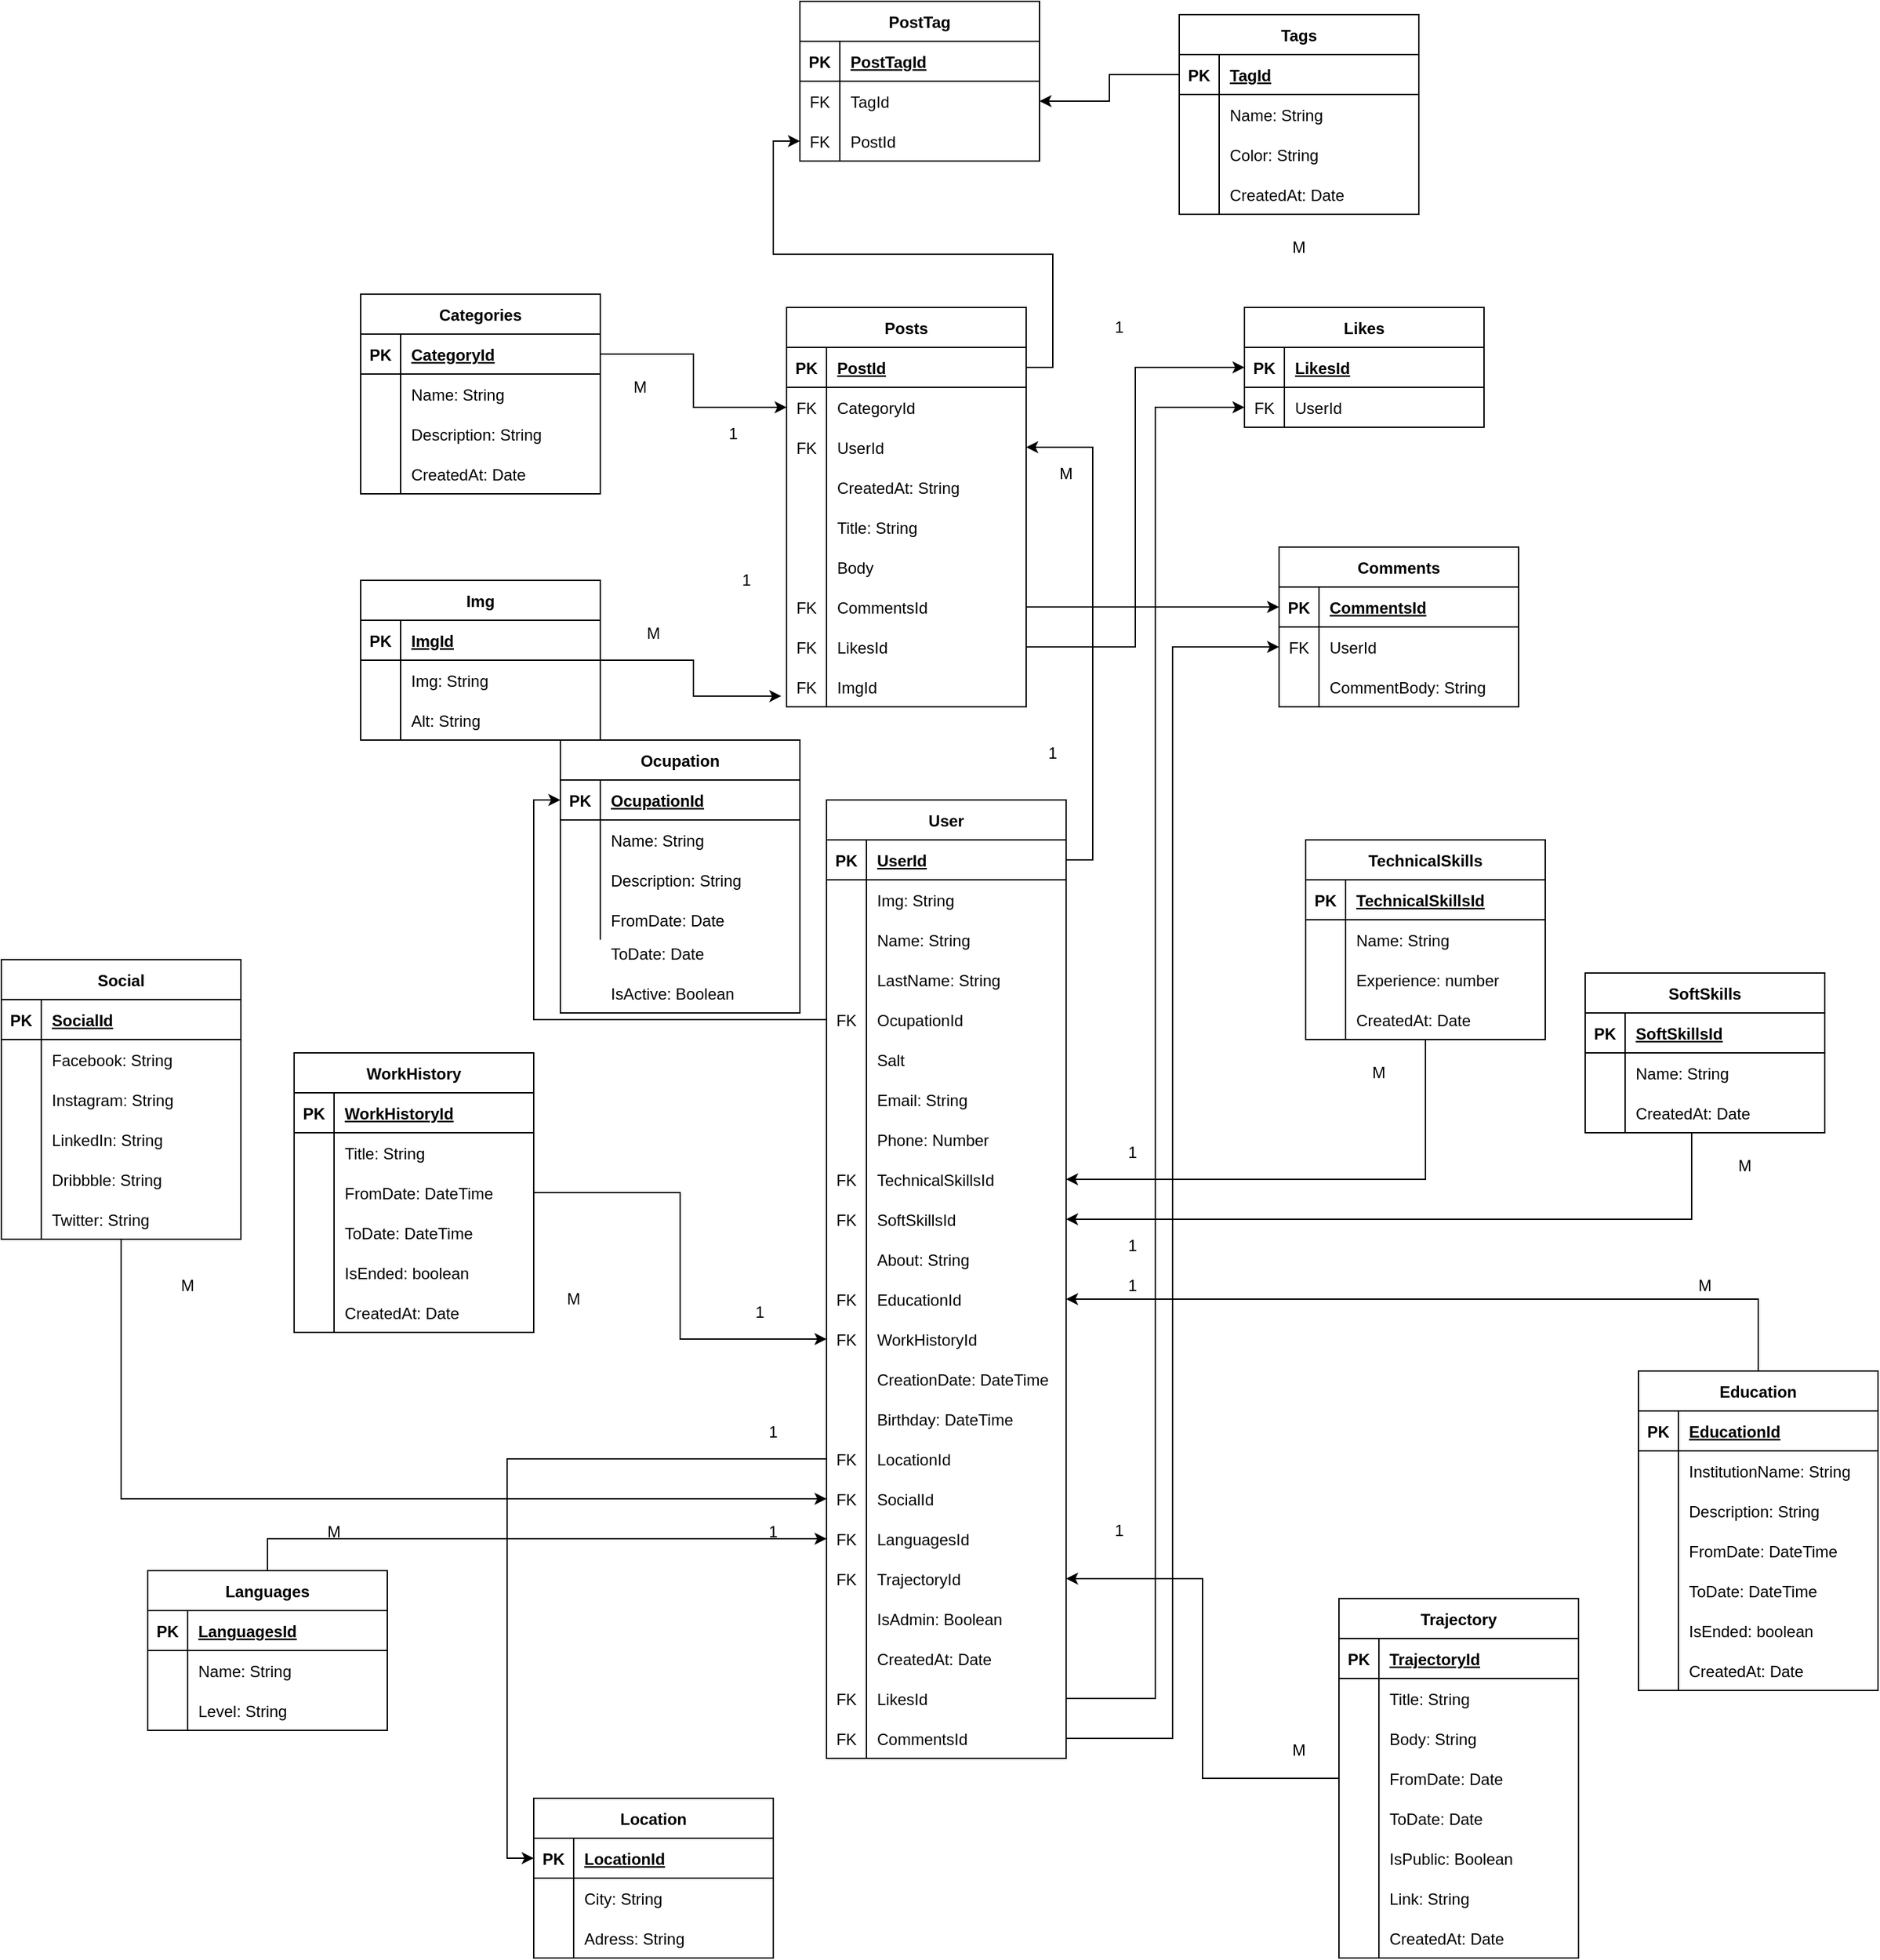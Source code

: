 <mxfile version="20.8.1" type="device"><diagram id="EgScfAYaZbFPo3FW6LXZ" name="Página-1"><mxGraphModel dx="1822" dy="1886" grid="1" gridSize="10" guides="1" tooltips="1" connect="1" arrows="1" fold="1" page="1" pageScale="1" pageWidth="827" pageHeight="1169" math="0" shadow="0"><root><mxCell id="0"/><mxCell id="1" parent="0"/><mxCell id="s6fTWDFyWvQ1WOdRkegT-294" style="edgeStyle=orthogonalEdgeStyle;rounded=0;orthogonalLoop=1;jettySize=auto;html=1;exitX=1;exitY=0.5;exitDx=0;exitDy=0;" parent="1" source="s6fTWDFyWvQ1WOdRkegT-2" target="s6fTWDFyWvQ1WOdRkegT-287" edge="1"><mxGeometry relative="1" as="geometry"><Array as="points"><mxPoint x="210" y="95"/><mxPoint x="210" y="-215"/></Array></mxGeometry></mxCell><mxCell id="s6fTWDFyWvQ1WOdRkegT-1" value="User" style="shape=table;startSize=30;container=1;collapsible=1;childLayout=tableLayout;fixedRows=1;rowLines=0;fontStyle=1;align=center;resizeLast=1;" parent="1" vertex="1"><mxGeometry x="10" y="50" width="180" height="720" as="geometry"/></mxCell><mxCell id="s6fTWDFyWvQ1WOdRkegT-2" value="" style="shape=tableRow;horizontal=0;startSize=0;swimlaneHead=0;swimlaneBody=0;fillColor=none;collapsible=0;dropTarget=0;points=[[0,0.5],[1,0.5]];portConstraint=eastwest;top=0;left=0;right=0;bottom=1;" parent="s6fTWDFyWvQ1WOdRkegT-1" vertex="1"><mxGeometry y="30" width="180" height="30" as="geometry"/></mxCell><mxCell id="s6fTWDFyWvQ1WOdRkegT-3" value="PK" style="shape=partialRectangle;connectable=0;fillColor=none;top=0;left=0;bottom=0;right=0;fontStyle=1;overflow=hidden;" parent="s6fTWDFyWvQ1WOdRkegT-2" vertex="1"><mxGeometry width="30" height="30" as="geometry"><mxRectangle width="30" height="30" as="alternateBounds"/></mxGeometry></mxCell><mxCell id="s6fTWDFyWvQ1WOdRkegT-4" value="UserId" style="shape=partialRectangle;connectable=0;fillColor=none;top=0;left=0;bottom=0;right=0;align=left;spacingLeft=6;fontStyle=5;overflow=hidden;" parent="s6fTWDFyWvQ1WOdRkegT-2" vertex="1"><mxGeometry x="30" width="150" height="30" as="geometry"><mxRectangle width="150" height="30" as="alternateBounds"/></mxGeometry></mxCell><mxCell id="s6fTWDFyWvQ1WOdRkegT-5" value="" style="shape=tableRow;horizontal=0;startSize=0;swimlaneHead=0;swimlaneBody=0;fillColor=none;collapsible=0;dropTarget=0;points=[[0,0.5],[1,0.5]];portConstraint=eastwest;top=0;left=0;right=0;bottom=0;" parent="s6fTWDFyWvQ1WOdRkegT-1" vertex="1"><mxGeometry y="60" width="180" height="30" as="geometry"/></mxCell><mxCell id="s6fTWDFyWvQ1WOdRkegT-6" value="" style="shape=partialRectangle;connectable=0;fillColor=none;top=0;left=0;bottom=0;right=0;editable=1;overflow=hidden;" parent="s6fTWDFyWvQ1WOdRkegT-5" vertex="1"><mxGeometry width="30" height="30" as="geometry"><mxRectangle width="30" height="30" as="alternateBounds"/></mxGeometry></mxCell><mxCell id="s6fTWDFyWvQ1WOdRkegT-7" value="Img: String" style="shape=partialRectangle;connectable=0;fillColor=none;top=0;left=0;bottom=0;right=0;align=left;spacingLeft=6;overflow=hidden;" parent="s6fTWDFyWvQ1WOdRkegT-5" vertex="1"><mxGeometry x="30" width="150" height="30" as="geometry"><mxRectangle width="150" height="30" as="alternateBounds"/></mxGeometry></mxCell><mxCell id="s6fTWDFyWvQ1WOdRkegT-8" value="" style="shape=tableRow;horizontal=0;startSize=0;swimlaneHead=0;swimlaneBody=0;fillColor=none;collapsible=0;dropTarget=0;points=[[0,0.5],[1,0.5]];portConstraint=eastwest;top=0;left=0;right=0;bottom=0;" parent="s6fTWDFyWvQ1WOdRkegT-1" vertex="1"><mxGeometry y="90" width="180" height="30" as="geometry"/></mxCell><mxCell id="s6fTWDFyWvQ1WOdRkegT-9" value="" style="shape=partialRectangle;connectable=0;fillColor=none;top=0;left=0;bottom=0;right=0;editable=1;overflow=hidden;" parent="s6fTWDFyWvQ1WOdRkegT-8" vertex="1"><mxGeometry width="30" height="30" as="geometry"><mxRectangle width="30" height="30" as="alternateBounds"/></mxGeometry></mxCell><mxCell id="s6fTWDFyWvQ1WOdRkegT-10" value="Name: String" style="shape=partialRectangle;connectable=0;fillColor=none;top=0;left=0;bottom=0;right=0;align=left;spacingLeft=6;overflow=hidden;" parent="s6fTWDFyWvQ1WOdRkegT-8" vertex="1"><mxGeometry x="30" width="150" height="30" as="geometry"><mxRectangle width="150" height="30" as="alternateBounds"/></mxGeometry></mxCell><mxCell id="s6fTWDFyWvQ1WOdRkegT-11" value="" style="shape=tableRow;horizontal=0;startSize=0;swimlaneHead=0;swimlaneBody=0;fillColor=none;collapsible=0;dropTarget=0;points=[[0,0.5],[1,0.5]];portConstraint=eastwest;top=0;left=0;right=0;bottom=0;" parent="s6fTWDFyWvQ1WOdRkegT-1" vertex="1"><mxGeometry y="120" width="180" height="30" as="geometry"/></mxCell><mxCell id="s6fTWDFyWvQ1WOdRkegT-12" value="" style="shape=partialRectangle;connectable=0;fillColor=none;top=0;left=0;bottom=0;right=0;editable=1;overflow=hidden;" parent="s6fTWDFyWvQ1WOdRkegT-11" vertex="1"><mxGeometry width="30" height="30" as="geometry"><mxRectangle width="30" height="30" as="alternateBounds"/></mxGeometry></mxCell><mxCell id="s6fTWDFyWvQ1WOdRkegT-13" value="LastName: String" style="shape=partialRectangle;connectable=0;fillColor=none;top=0;left=0;bottom=0;right=0;align=left;spacingLeft=6;overflow=hidden;" parent="s6fTWDFyWvQ1WOdRkegT-11" vertex="1"><mxGeometry x="30" width="150" height="30" as="geometry"><mxRectangle width="150" height="30" as="alternateBounds"/></mxGeometry></mxCell><mxCell id="s6fTWDFyWvQ1WOdRkegT-15" value="" style="shape=tableRow;horizontal=0;startSize=0;swimlaneHead=0;swimlaneBody=0;fillColor=none;collapsible=0;dropTarget=0;points=[[0,0.5],[1,0.5]];portConstraint=eastwest;top=0;left=0;right=0;bottom=0;" parent="s6fTWDFyWvQ1WOdRkegT-1" vertex="1"><mxGeometry y="150" width="180" height="30" as="geometry"/></mxCell><mxCell id="s6fTWDFyWvQ1WOdRkegT-16" value="FK" style="shape=partialRectangle;connectable=0;fillColor=none;top=0;left=0;bottom=0;right=0;editable=1;overflow=hidden;" parent="s6fTWDFyWvQ1WOdRkegT-15" vertex="1"><mxGeometry width="30" height="30" as="geometry"><mxRectangle width="30" height="30" as="alternateBounds"/></mxGeometry></mxCell><mxCell id="s6fTWDFyWvQ1WOdRkegT-17" value="OcupationId" style="shape=partialRectangle;connectable=0;fillColor=none;top=0;left=0;bottom=0;right=0;align=left;spacingLeft=6;overflow=hidden;" parent="s6fTWDFyWvQ1WOdRkegT-15" vertex="1"><mxGeometry x="30" width="150" height="30" as="geometry"><mxRectangle width="150" height="30" as="alternateBounds"/></mxGeometry></mxCell><mxCell id="s6fTWDFyWvQ1WOdRkegT-498" value="" style="shape=tableRow;horizontal=0;startSize=0;swimlaneHead=0;swimlaneBody=0;fillColor=none;collapsible=0;dropTarget=0;points=[[0,0.5],[1,0.5]];portConstraint=eastwest;top=0;left=0;right=0;bottom=0;" parent="s6fTWDFyWvQ1WOdRkegT-1" vertex="1"><mxGeometry y="180" width="180" height="30" as="geometry"/></mxCell><mxCell id="s6fTWDFyWvQ1WOdRkegT-499" value="" style="shape=partialRectangle;connectable=0;fillColor=none;top=0;left=0;bottom=0;right=0;editable=1;overflow=hidden;" parent="s6fTWDFyWvQ1WOdRkegT-498" vertex="1"><mxGeometry width="30" height="30" as="geometry"><mxRectangle width="30" height="30" as="alternateBounds"/></mxGeometry></mxCell><mxCell id="s6fTWDFyWvQ1WOdRkegT-500" value="Salt" style="shape=partialRectangle;connectable=0;fillColor=none;top=0;left=0;bottom=0;right=0;align=left;spacingLeft=6;overflow=hidden;" parent="s6fTWDFyWvQ1WOdRkegT-498" vertex="1"><mxGeometry x="30" width="150" height="30" as="geometry"><mxRectangle width="150" height="30" as="alternateBounds"/></mxGeometry></mxCell><mxCell id="s6fTWDFyWvQ1WOdRkegT-21" value="" style="shape=tableRow;horizontal=0;startSize=0;swimlaneHead=0;swimlaneBody=0;fillColor=none;collapsible=0;dropTarget=0;points=[[0,0.5],[1,0.5]];portConstraint=eastwest;top=0;left=0;right=0;bottom=0;" parent="s6fTWDFyWvQ1WOdRkegT-1" vertex="1"><mxGeometry y="210" width="180" height="30" as="geometry"/></mxCell><mxCell id="s6fTWDFyWvQ1WOdRkegT-22" value="" style="shape=partialRectangle;connectable=0;fillColor=none;top=0;left=0;bottom=0;right=0;editable=1;overflow=hidden;" parent="s6fTWDFyWvQ1WOdRkegT-21" vertex="1"><mxGeometry width="30" height="30" as="geometry"><mxRectangle width="30" height="30" as="alternateBounds"/></mxGeometry></mxCell><mxCell id="s6fTWDFyWvQ1WOdRkegT-23" value="Email: String" style="shape=partialRectangle;connectable=0;fillColor=none;top=0;left=0;bottom=0;right=0;align=left;spacingLeft=6;overflow=hidden;" parent="s6fTWDFyWvQ1WOdRkegT-21" vertex="1"><mxGeometry x="30" width="150" height="30" as="geometry"><mxRectangle width="150" height="30" as="alternateBounds"/></mxGeometry></mxCell><mxCell id="s6fTWDFyWvQ1WOdRkegT-24" value="" style="shape=tableRow;horizontal=0;startSize=0;swimlaneHead=0;swimlaneBody=0;fillColor=none;collapsible=0;dropTarget=0;points=[[0,0.5],[1,0.5]];portConstraint=eastwest;top=0;left=0;right=0;bottom=0;" parent="s6fTWDFyWvQ1WOdRkegT-1" vertex="1"><mxGeometry y="240" width="180" height="30" as="geometry"/></mxCell><mxCell id="s6fTWDFyWvQ1WOdRkegT-25" value="" style="shape=partialRectangle;connectable=0;fillColor=none;top=0;left=0;bottom=0;right=0;editable=1;overflow=hidden;" parent="s6fTWDFyWvQ1WOdRkegT-24" vertex="1"><mxGeometry width="30" height="30" as="geometry"><mxRectangle width="30" height="30" as="alternateBounds"/></mxGeometry></mxCell><mxCell id="s6fTWDFyWvQ1WOdRkegT-26" value="Phone: Number" style="shape=partialRectangle;connectable=0;fillColor=none;top=0;left=0;bottom=0;right=0;align=left;spacingLeft=6;overflow=hidden;" parent="s6fTWDFyWvQ1WOdRkegT-24" vertex="1"><mxGeometry x="30" width="150" height="30" as="geometry"><mxRectangle width="150" height="30" as="alternateBounds"/></mxGeometry></mxCell><mxCell id="s6fTWDFyWvQ1WOdRkegT-27" value="" style="shape=tableRow;horizontal=0;startSize=0;swimlaneHead=0;swimlaneBody=0;fillColor=none;collapsible=0;dropTarget=0;points=[[0,0.5],[1,0.5]];portConstraint=eastwest;top=0;left=0;right=0;bottom=0;" parent="s6fTWDFyWvQ1WOdRkegT-1" vertex="1"><mxGeometry y="270" width="180" height="30" as="geometry"/></mxCell><mxCell id="s6fTWDFyWvQ1WOdRkegT-28" value="FK" style="shape=partialRectangle;connectable=0;fillColor=none;top=0;left=0;bottom=0;right=0;fontStyle=0;overflow=hidden;" parent="s6fTWDFyWvQ1WOdRkegT-27" vertex="1"><mxGeometry width="30" height="30" as="geometry"><mxRectangle width="30" height="30" as="alternateBounds"/></mxGeometry></mxCell><mxCell id="s6fTWDFyWvQ1WOdRkegT-29" value="TechnicalSkillsId" style="shape=partialRectangle;connectable=0;fillColor=none;top=0;left=0;bottom=0;right=0;align=left;spacingLeft=6;fontStyle=0;overflow=hidden;" parent="s6fTWDFyWvQ1WOdRkegT-27" vertex="1"><mxGeometry x="30" width="150" height="30" as="geometry"><mxRectangle width="150" height="30" as="alternateBounds"/></mxGeometry></mxCell><mxCell id="s6fTWDFyWvQ1WOdRkegT-390" value="" style="shape=tableRow;horizontal=0;startSize=0;swimlaneHead=0;swimlaneBody=0;fillColor=none;collapsible=0;dropTarget=0;points=[[0,0.5],[1,0.5]];portConstraint=eastwest;top=0;left=0;right=0;bottom=0;" parent="s6fTWDFyWvQ1WOdRkegT-1" vertex="1"><mxGeometry y="300" width="180" height="30" as="geometry"/></mxCell><mxCell id="s6fTWDFyWvQ1WOdRkegT-391" value="FK" style="shape=partialRectangle;connectable=0;fillColor=none;top=0;left=0;bottom=0;right=0;fontStyle=0;overflow=hidden;" parent="s6fTWDFyWvQ1WOdRkegT-390" vertex="1"><mxGeometry width="30" height="30" as="geometry"><mxRectangle width="30" height="30" as="alternateBounds"/></mxGeometry></mxCell><mxCell id="s6fTWDFyWvQ1WOdRkegT-392" value="SoftSkillsId" style="shape=partialRectangle;connectable=0;fillColor=none;top=0;left=0;bottom=0;right=0;align=left;spacingLeft=6;fontStyle=0;overflow=hidden;" parent="s6fTWDFyWvQ1WOdRkegT-390" vertex="1"><mxGeometry x="30" width="150" height="30" as="geometry"><mxRectangle width="150" height="30" as="alternateBounds"/></mxGeometry></mxCell><mxCell id="s6fTWDFyWvQ1WOdRkegT-30" value="" style="shape=tableRow;horizontal=0;startSize=0;swimlaneHead=0;swimlaneBody=0;fillColor=none;collapsible=0;dropTarget=0;points=[[0,0.5],[1,0.5]];portConstraint=eastwest;top=0;left=0;right=0;bottom=0;" parent="s6fTWDFyWvQ1WOdRkegT-1" vertex="1"><mxGeometry y="330" width="180" height="30" as="geometry"/></mxCell><mxCell id="s6fTWDFyWvQ1WOdRkegT-31" value="" style="shape=partialRectangle;connectable=0;fillColor=none;top=0;left=0;bottom=0;right=0;editable=1;overflow=hidden;" parent="s6fTWDFyWvQ1WOdRkegT-30" vertex="1"><mxGeometry width="30" height="30" as="geometry"><mxRectangle width="30" height="30" as="alternateBounds"/></mxGeometry></mxCell><mxCell id="s6fTWDFyWvQ1WOdRkegT-32" value="About: String" style="shape=partialRectangle;connectable=0;fillColor=none;top=0;left=0;bottom=0;right=0;align=left;spacingLeft=6;overflow=hidden;" parent="s6fTWDFyWvQ1WOdRkegT-30" vertex="1"><mxGeometry x="30" width="150" height="30" as="geometry"><mxRectangle width="150" height="30" as="alternateBounds"/></mxGeometry></mxCell><mxCell id="s6fTWDFyWvQ1WOdRkegT-36" value="" style="shape=tableRow;horizontal=0;startSize=0;swimlaneHead=0;swimlaneBody=0;fillColor=none;collapsible=0;dropTarget=0;points=[[0,0.5],[1,0.5]];portConstraint=eastwest;top=0;left=0;right=0;bottom=0;" parent="s6fTWDFyWvQ1WOdRkegT-1" vertex="1"><mxGeometry y="360" width="180" height="30" as="geometry"/></mxCell><mxCell id="s6fTWDFyWvQ1WOdRkegT-37" value="FK" style="shape=partialRectangle;connectable=0;fillColor=none;top=0;left=0;bottom=0;right=0;fontStyle=0;overflow=hidden;" parent="s6fTWDFyWvQ1WOdRkegT-36" vertex="1"><mxGeometry width="30" height="30" as="geometry"><mxRectangle width="30" height="30" as="alternateBounds"/></mxGeometry></mxCell><mxCell id="s6fTWDFyWvQ1WOdRkegT-38" value="EducationId" style="shape=partialRectangle;connectable=0;fillColor=none;top=0;left=0;bottom=0;right=0;align=left;spacingLeft=6;fontStyle=0;overflow=hidden;" parent="s6fTWDFyWvQ1WOdRkegT-36" vertex="1"><mxGeometry x="30" width="150" height="30" as="geometry"><mxRectangle width="150" height="30" as="alternateBounds"/></mxGeometry></mxCell><mxCell id="s6fTWDFyWvQ1WOdRkegT-40" value="" style="shape=tableRow;horizontal=0;startSize=0;swimlaneHead=0;swimlaneBody=0;fillColor=none;collapsible=0;dropTarget=0;points=[[0,0.5],[1,0.5]];portConstraint=eastwest;top=0;left=0;right=0;bottom=0;" parent="s6fTWDFyWvQ1WOdRkegT-1" vertex="1"><mxGeometry y="390" width="180" height="30" as="geometry"/></mxCell><mxCell id="s6fTWDFyWvQ1WOdRkegT-41" value="FK" style="shape=partialRectangle;connectable=0;fillColor=none;top=0;left=0;bottom=0;right=0;fontStyle=0;overflow=hidden;" parent="s6fTWDFyWvQ1WOdRkegT-40" vertex="1"><mxGeometry width="30" height="30" as="geometry"><mxRectangle width="30" height="30" as="alternateBounds"/></mxGeometry></mxCell><mxCell id="s6fTWDFyWvQ1WOdRkegT-42" value="WorkHistoryId" style="shape=partialRectangle;connectable=0;fillColor=none;top=0;left=0;bottom=0;right=0;align=left;spacingLeft=6;fontStyle=0;overflow=hidden;" parent="s6fTWDFyWvQ1WOdRkegT-40" vertex="1"><mxGeometry x="30" width="150" height="30" as="geometry"><mxRectangle width="150" height="30" as="alternateBounds"/></mxGeometry></mxCell><mxCell id="s6fTWDFyWvQ1WOdRkegT-52" value="" style="shape=tableRow;horizontal=0;startSize=0;swimlaneHead=0;swimlaneBody=0;fillColor=none;collapsible=0;dropTarget=0;points=[[0,0.5],[1,0.5]];portConstraint=eastwest;top=0;left=0;right=0;bottom=0;" parent="s6fTWDFyWvQ1WOdRkegT-1" vertex="1"><mxGeometry y="420" width="180" height="30" as="geometry"/></mxCell><mxCell id="s6fTWDFyWvQ1WOdRkegT-53" value="" style="shape=partialRectangle;connectable=0;fillColor=none;top=0;left=0;bottom=0;right=0;editable=1;overflow=hidden;" parent="s6fTWDFyWvQ1WOdRkegT-52" vertex="1"><mxGeometry width="30" height="30" as="geometry"><mxRectangle width="30" height="30" as="alternateBounds"/></mxGeometry></mxCell><mxCell id="s6fTWDFyWvQ1WOdRkegT-54" value="CreationDate: DateTime" style="shape=partialRectangle;connectable=0;fillColor=none;top=0;left=0;bottom=0;right=0;align=left;spacingLeft=6;overflow=hidden;" parent="s6fTWDFyWvQ1WOdRkegT-52" vertex="1"><mxGeometry x="30" width="150" height="30" as="geometry"><mxRectangle width="150" height="30" as="alternateBounds"/></mxGeometry></mxCell><mxCell id="s6fTWDFyWvQ1WOdRkegT-63" value="" style="shape=tableRow;horizontal=0;startSize=0;swimlaneHead=0;swimlaneBody=0;fillColor=none;collapsible=0;dropTarget=0;points=[[0,0.5],[1,0.5]];portConstraint=eastwest;top=0;left=0;right=0;bottom=0;" parent="s6fTWDFyWvQ1WOdRkegT-1" vertex="1"><mxGeometry y="450" width="180" height="30" as="geometry"/></mxCell><mxCell id="s6fTWDFyWvQ1WOdRkegT-64" value="" style="shape=partialRectangle;connectable=0;fillColor=none;top=0;left=0;bottom=0;right=0;editable=1;overflow=hidden;" parent="s6fTWDFyWvQ1WOdRkegT-63" vertex="1"><mxGeometry width="30" height="30" as="geometry"><mxRectangle width="30" height="30" as="alternateBounds"/></mxGeometry></mxCell><mxCell id="s6fTWDFyWvQ1WOdRkegT-65" value="Birthday: DateTime" style="shape=partialRectangle;connectable=0;fillColor=none;top=0;left=0;bottom=0;right=0;align=left;spacingLeft=6;overflow=hidden;" parent="s6fTWDFyWvQ1WOdRkegT-63" vertex="1"><mxGeometry x="30" width="150" height="30" as="geometry"><mxRectangle width="150" height="30" as="alternateBounds"/></mxGeometry></mxCell><mxCell id="s6fTWDFyWvQ1WOdRkegT-67" value="" style="shape=tableRow;horizontal=0;startSize=0;swimlaneHead=0;swimlaneBody=0;fillColor=none;collapsible=0;dropTarget=0;points=[[0,0.5],[1,0.5]];portConstraint=eastwest;top=0;left=0;right=0;bottom=0;" parent="s6fTWDFyWvQ1WOdRkegT-1" vertex="1"><mxGeometry y="480" width="180" height="30" as="geometry"/></mxCell><mxCell id="s6fTWDFyWvQ1WOdRkegT-68" value="FK" style="shape=partialRectangle;connectable=0;fillColor=none;top=0;left=0;bottom=0;right=0;editable=1;overflow=hidden;" parent="s6fTWDFyWvQ1WOdRkegT-67" vertex="1"><mxGeometry width="30" height="30" as="geometry"><mxRectangle width="30" height="30" as="alternateBounds"/></mxGeometry></mxCell><mxCell id="s6fTWDFyWvQ1WOdRkegT-69" value="LocationId" style="shape=partialRectangle;connectable=0;fillColor=none;top=0;left=0;bottom=0;right=0;align=left;spacingLeft=6;overflow=hidden;" parent="s6fTWDFyWvQ1WOdRkegT-67" vertex="1"><mxGeometry x="30" width="150" height="30" as="geometry"><mxRectangle width="150" height="30" as="alternateBounds"/></mxGeometry></mxCell><mxCell id="s6fTWDFyWvQ1WOdRkegT-74" value="" style="shape=tableRow;horizontal=0;startSize=0;swimlaneHead=0;swimlaneBody=0;fillColor=none;collapsible=0;dropTarget=0;points=[[0,0.5],[1,0.5]];portConstraint=eastwest;top=0;left=0;right=0;bottom=0;" parent="s6fTWDFyWvQ1WOdRkegT-1" vertex="1"><mxGeometry y="510" width="180" height="30" as="geometry"/></mxCell><mxCell id="s6fTWDFyWvQ1WOdRkegT-75" value="FK" style="shape=partialRectangle;connectable=0;fillColor=none;top=0;left=0;bottom=0;right=0;fontStyle=0;overflow=hidden;" parent="s6fTWDFyWvQ1WOdRkegT-74" vertex="1"><mxGeometry width="30" height="30" as="geometry"><mxRectangle width="30" height="30" as="alternateBounds"/></mxGeometry></mxCell><mxCell id="s6fTWDFyWvQ1WOdRkegT-76" value="SocialId" style="shape=partialRectangle;connectable=0;fillColor=none;top=0;left=0;bottom=0;right=0;align=left;spacingLeft=6;fontStyle=0;overflow=hidden;" parent="s6fTWDFyWvQ1WOdRkegT-74" vertex="1"><mxGeometry x="30" width="150" height="30" as="geometry"><mxRectangle width="150" height="30" as="alternateBounds"/></mxGeometry></mxCell><mxCell id="s6fTWDFyWvQ1WOdRkegT-56" value="" style="shape=tableRow;horizontal=0;startSize=0;swimlaneHead=0;swimlaneBody=0;fillColor=none;collapsible=0;dropTarget=0;points=[[0,0.5],[1,0.5]];portConstraint=eastwest;top=0;left=0;right=0;bottom=0;" parent="s6fTWDFyWvQ1WOdRkegT-1" vertex="1"><mxGeometry y="540" width="180" height="30" as="geometry"/></mxCell><mxCell id="s6fTWDFyWvQ1WOdRkegT-57" value="FK" style="shape=partialRectangle;connectable=0;fillColor=none;top=0;left=0;bottom=0;right=0;fontStyle=0;overflow=hidden;" parent="s6fTWDFyWvQ1WOdRkegT-56" vertex="1"><mxGeometry width="30" height="30" as="geometry"><mxRectangle width="30" height="30" as="alternateBounds"/></mxGeometry></mxCell><mxCell id="s6fTWDFyWvQ1WOdRkegT-58" value="LanguagesId" style="shape=partialRectangle;connectable=0;fillColor=none;top=0;left=0;bottom=0;right=0;align=left;spacingLeft=6;fontStyle=0;overflow=hidden;" parent="s6fTWDFyWvQ1WOdRkegT-56" vertex="1"><mxGeometry x="30" width="150" height="30" as="geometry"><mxRectangle width="150" height="30" as="alternateBounds"/></mxGeometry></mxCell><mxCell id="s6fTWDFyWvQ1WOdRkegT-207" value="" style="shape=tableRow;horizontal=0;startSize=0;swimlaneHead=0;swimlaneBody=0;fillColor=none;collapsible=0;dropTarget=0;points=[[0,0.5],[1,0.5]];portConstraint=eastwest;top=0;left=0;right=0;bottom=0;" parent="s6fTWDFyWvQ1WOdRkegT-1" vertex="1"><mxGeometry y="570" width="180" height="30" as="geometry"/></mxCell><mxCell id="s6fTWDFyWvQ1WOdRkegT-208" value="FK" style="shape=partialRectangle;connectable=0;fillColor=none;top=0;left=0;bottom=0;right=0;fontStyle=0;overflow=hidden;" parent="s6fTWDFyWvQ1WOdRkegT-207" vertex="1"><mxGeometry width="30" height="30" as="geometry"><mxRectangle width="30" height="30" as="alternateBounds"/></mxGeometry></mxCell><mxCell id="s6fTWDFyWvQ1WOdRkegT-209" value="TrajectoryId" style="shape=partialRectangle;connectable=0;fillColor=none;top=0;left=0;bottom=0;right=0;align=left;spacingLeft=6;fontStyle=0;overflow=hidden;" parent="s6fTWDFyWvQ1WOdRkegT-207" vertex="1"><mxGeometry x="30" width="150" height="30" as="geometry"><mxRectangle width="150" height="30" as="alternateBounds"/></mxGeometry></mxCell><mxCell id="s6fTWDFyWvQ1WOdRkegT-406" value="" style="shape=tableRow;horizontal=0;startSize=0;swimlaneHead=0;swimlaneBody=0;fillColor=none;collapsible=0;dropTarget=0;points=[[0,0.5],[1,0.5]];portConstraint=eastwest;top=0;left=0;right=0;bottom=0;" parent="s6fTWDFyWvQ1WOdRkegT-1" vertex="1"><mxGeometry y="600" width="180" height="30" as="geometry"/></mxCell><mxCell id="s6fTWDFyWvQ1WOdRkegT-407" value="" style="shape=partialRectangle;connectable=0;fillColor=none;top=0;left=0;bottom=0;right=0;editable=1;overflow=hidden;" parent="s6fTWDFyWvQ1WOdRkegT-406" vertex="1"><mxGeometry width="30" height="30" as="geometry"><mxRectangle width="30" height="30" as="alternateBounds"/></mxGeometry></mxCell><mxCell id="s6fTWDFyWvQ1WOdRkegT-408" value="IsAdmin: Boolean" style="shape=partialRectangle;connectable=0;fillColor=none;top=0;left=0;bottom=0;right=0;align=left;spacingLeft=6;overflow=hidden;" parent="s6fTWDFyWvQ1WOdRkegT-406" vertex="1"><mxGeometry x="30" width="150" height="30" as="geometry"><mxRectangle width="150" height="30" as="alternateBounds"/></mxGeometry></mxCell><mxCell id="s6fTWDFyWvQ1WOdRkegT-332" value="" style="shape=tableRow;horizontal=0;startSize=0;swimlaneHead=0;swimlaneBody=0;fillColor=none;collapsible=0;dropTarget=0;points=[[0,0.5],[1,0.5]];portConstraint=eastwest;top=0;left=0;right=0;bottom=0;" parent="s6fTWDFyWvQ1WOdRkegT-1" vertex="1"><mxGeometry y="630" width="180" height="30" as="geometry"/></mxCell><mxCell id="s6fTWDFyWvQ1WOdRkegT-333" value="" style="shape=partialRectangle;connectable=0;fillColor=none;top=0;left=0;bottom=0;right=0;editable=1;overflow=hidden;" parent="s6fTWDFyWvQ1WOdRkegT-332" vertex="1"><mxGeometry width="30" height="30" as="geometry"><mxRectangle width="30" height="30" as="alternateBounds"/></mxGeometry></mxCell><mxCell id="s6fTWDFyWvQ1WOdRkegT-334" value="CreatedAt: Date" style="shape=partialRectangle;connectable=0;fillColor=none;top=0;left=0;bottom=0;right=0;align=left;spacingLeft=6;overflow=hidden;" parent="s6fTWDFyWvQ1WOdRkegT-332" vertex="1"><mxGeometry x="30" width="150" height="30" as="geometry"><mxRectangle width="150" height="30" as="alternateBounds"/></mxGeometry></mxCell><mxCell id="s6fTWDFyWvQ1WOdRkegT-475" value="" style="shape=tableRow;horizontal=0;startSize=0;swimlaneHead=0;swimlaneBody=0;fillColor=none;collapsible=0;dropTarget=0;points=[[0,0.5],[1,0.5]];portConstraint=eastwest;top=0;left=0;right=0;bottom=0;" parent="s6fTWDFyWvQ1WOdRkegT-1" vertex="1"><mxGeometry y="660" width="180" height="30" as="geometry"/></mxCell><mxCell id="s6fTWDFyWvQ1WOdRkegT-476" value="FK" style="shape=partialRectangle;connectable=0;fillColor=none;top=0;left=0;bottom=0;right=0;fontStyle=0;overflow=hidden;" parent="s6fTWDFyWvQ1WOdRkegT-475" vertex="1"><mxGeometry width="30" height="30" as="geometry"><mxRectangle width="30" height="30" as="alternateBounds"/></mxGeometry></mxCell><mxCell id="s6fTWDFyWvQ1WOdRkegT-477" value="LikesId" style="shape=partialRectangle;connectable=0;fillColor=none;top=0;left=0;bottom=0;right=0;align=left;spacingLeft=6;fontStyle=0;overflow=hidden;" parent="s6fTWDFyWvQ1WOdRkegT-475" vertex="1"><mxGeometry x="30" width="150" height="30" as="geometry"><mxRectangle width="150" height="30" as="alternateBounds"/></mxGeometry></mxCell><mxCell id="s6fTWDFyWvQ1WOdRkegT-479" value="" style="shape=tableRow;horizontal=0;startSize=0;swimlaneHead=0;swimlaneBody=0;fillColor=none;collapsible=0;dropTarget=0;points=[[0,0.5],[1,0.5]];portConstraint=eastwest;top=0;left=0;right=0;bottom=0;" parent="s6fTWDFyWvQ1WOdRkegT-1" vertex="1"><mxGeometry y="690" width="180" height="30" as="geometry"/></mxCell><mxCell id="s6fTWDFyWvQ1WOdRkegT-480" value="FK" style="shape=partialRectangle;connectable=0;fillColor=none;top=0;left=0;bottom=0;right=0;fontStyle=0;overflow=hidden;" parent="s6fTWDFyWvQ1WOdRkegT-479" vertex="1"><mxGeometry width="30" height="30" as="geometry"><mxRectangle width="30" height="30" as="alternateBounds"/></mxGeometry></mxCell><mxCell id="s6fTWDFyWvQ1WOdRkegT-481" value="CommentsId" style="shape=partialRectangle;connectable=0;fillColor=none;top=0;left=0;bottom=0;right=0;align=left;spacingLeft=6;fontStyle=0;overflow=hidden;" parent="s6fTWDFyWvQ1WOdRkegT-479" vertex="1"><mxGeometry x="30" width="150" height="30" as="geometry"><mxRectangle width="150" height="30" as="alternateBounds"/></mxGeometry></mxCell><mxCell id="s6fTWDFyWvQ1WOdRkegT-113" style="edgeStyle=orthogonalEdgeStyle;rounded=0;orthogonalLoop=1;jettySize=auto;html=1;entryX=1;entryY=0.5;entryDx=0;entryDy=0;" parent="1" source="s6fTWDFyWvQ1WOdRkegT-100" target="s6fTWDFyWvQ1WOdRkegT-27" edge="1"><mxGeometry relative="1" as="geometry"><mxPoint x="440" y="125" as="targetPoint"/></mxGeometry></mxCell><mxCell id="s6fTWDFyWvQ1WOdRkegT-100" value="TechnicalSkills" style="shape=table;startSize=30;container=1;collapsible=1;childLayout=tableLayout;fixedRows=1;rowLines=0;fontStyle=1;align=center;resizeLast=1;" parent="1" vertex="1"><mxGeometry x="370" y="80" width="180" height="150" as="geometry"/></mxCell><mxCell id="s6fTWDFyWvQ1WOdRkegT-101" value="" style="shape=tableRow;horizontal=0;startSize=0;swimlaneHead=0;swimlaneBody=0;fillColor=none;collapsible=0;dropTarget=0;points=[[0,0.5],[1,0.5]];portConstraint=eastwest;top=0;left=0;right=0;bottom=1;" parent="s6fTWDFyWvQ1WOdRkegT-100" vertex="1"><mxGeometry y="30" width="180" height="30" as="geometry"/></mxCell><mxCell id="s6fTWDFyWvQ1WOdRkegT-102" value="PK" style="shape=partialRectangle;connectable=0;fillColor=none;top=0;left=0;bottom=0;right=0;fontStyle=1;overflow=hidden;" parent="s6fTWDFyWvQ1WOdRkegT-101" vertex="1"><mxGeometry width="30" height="30" as="geometry"><mxRectangle width="30" height="30" as="alternateBounds"/></mxGeometry></mxCell><mxCell id="s6fTWDFyWvQ1WOdRkegT-103" value="TechnicalSkillsId" style="shape=partialRectangle;connectable=0;fillColor=none;top=0;left=0;bottom=0;right=0;align=left;spacingLeft=6;fontStyle=5;overflow=hidden;" parent="s6fTWDFyWvQ1WOdRkegT-101" vertex="1"><mxGeometry x="30" width="150" height="30" as="geometry"><mxRectangle width="150" height="30" as="alternateBounds"/></mxGeometry></mxCell><mxCell id="s6fTWDFyWvQ1WOdRkegT-104" value="" style="shape=tableRow;horizontal=0;startSize=0;swimlaneHead=0;swimlaneBody=0;fillColor=none;collapsible=0;dropTarget=0;points=[[0,0.5],[1,0.5]];portConstraint=eastwest;top=0;left=0;right=0;bottom=0;" parent="s6fTWDFyWvQ1WOdRkegT-100" vertex="1"><mxGeometry y="60" width="180" height="30" as="geometry"/></mxCell><mxCell id="s6fTWDFyWvQ1WOdRkegT-105" value="" style="shape=partialRectangle;connectable=0;fillColor=none;top=0;left=0;bottom=0;right=0;editable=1;overflow=hidden;" parent="s6fTWDFyWvQ1WOdRkegT-104" vertex="1"><mxGeometry width="30" height="30" as="geometry"><mxRectangle width="30" height="30" as="alternateBounds"/></mxGeometry></mxCell><mxCell id="s6fTWDFyWvQ1WOdRkegT-106" value="Name: String" style="shape=partialRectangle;connectable=0;fillColor=none;top=0;left=0;bottom=0;right=0;align=left;spacingLeft=6;overflow=hidden;" parent="s6fTWDFyWvQ1WOdRkegT-104" vertex="1"><mxGeometry x="30" width="150" height="30" as="geometry"><mxRectangle width="150" height="30" as="alternateBounds"/></mxGeometry></mxCell><mxCell id="s6fTWDFyWvQ1WOdRkegT-107" value="" style="shape=tableRow;horizontal=0;startSize=0;swimlaneHead=0;swimlaneBody=0;fillColor=none;collapsible=0;dropTarget=0;points=[[0,0.5],[1,0.5]];portConstraint=eastwest;top=0;left=0;right=0;bottom=0;" parent="s6fTWDFyWvQ1WOdRkegT-100" vertex="1"><mxGeometry y="90" width="180" height="30" as="geometry"/></mxCell><mxCell id="s6fTWDFyWvQ1WOdRkegT-108" value="" style="shape=partialRectangle;connectable=0;fillColor=none;top=0;left=0;bottom=0;right=0;editable=1;overflow=hidden;" parent="s6fTWDFyWvQ1WOdRkegT-107" vertex="1"><mxGeometry width="30" height="30" as="geometry"><mxRectangle width="30" height="30" as="alternateBounds"/></mxGeometry></mxCell><mxCell id="s6fTWDFyWvQ1WOdRkegT-109" value="Experience: number" style="shape=partialRectangle;connectable=0;fillColor=none;top=0;left=0;bottom=0;right=0;align=left;spacingLeft=6;overflow=hidden;" parent="s6fTWDFyWvQ1WOdRkegT-107" vertex="1"><mxGeometry x="30" width="150" height="30" as="geometry"><mxRectangle width="150" height="30" as="alternateBounds"/></mxGeometry></mxCell><mxCell id="s6fTWDFyWvQ1WOdRkegT-350" value="" style="shape=tableRow;horizontal=0;startSize=0;swimlaneHead=0;swimlaneBody=0;fillColor=none;collapsible=0;dropTarget=0;points=[[0,0.5],[1,0.5]];portConstraint=eastwest;top=0;left=0;right=0;bottom=0;" parent="s6fTWDFyWvQ1WOdRkegT-100" vertex="1"><mxGeometry y="120" width="180" height="30" as="geometry"/></mxCell><mxCell id="s6fTWDFyWvQ1WOdRkegT-351" value="" style="shape=partialRectangle;connectable=0;fillColor=none;top=0;left=0;bottom=0;right=0;editable=1;overflow=hidden;" parent="s6fTWDFyWvQ1WOdRkegT-350" vertex="1"><mxGeometry width="30" height="30" as="geometry"><mxRectangle width="30" height="30" as="alternateBounds"/></mxGeometry></mxCell><mxCell id="s6fTWDFyWvQ1WOdRkegT-352" value="CreatedAt: Date" style="shape=partialRectangle;connectable=0;fillColor=none;top=0;left=0;bottom=0;right=0;align=left;spacingLeft=6;overflow=hidden;" parent="s6fTWDFyWvQ1WOdRkegT-350" vertex="1"><mxGeometry x="30" width="150" height="30" as="geometry"><mxRectangle width="150" height="30" as="alternateBounds"/></mxGeometry></mxCell><mxCell id="s6fTWDFyWvQ1WOdRkegT-140" style="edgeStyle=orthogonalEdgeStyle;rounded=0;orthogonalLoop=1;jettySize=auto;html=1;" parent="1" source="s6fTWDFyWvQ1WOdRkegT-127" target="s6fTWDFyWvQ1WOdRkegT-390" edge="1"><mxGeometry relative="1" as="geometry"><mxPoint x="440" y="155" as="targetPoint"/><Array as="points"><mxPoint x="660" y="365"/></Array></mxGeometry></mxCell><mxCell id="s6fTWDFyWvQ1WOdRkegT-127" value="SoftSkills" style="shape=table;startSize=30;container=1;collapsible=1;childLayout=tableLayout;fixedRows=1;rowLines=0;fontStyle=1;align=center;resizeLast=1;" parent="1" vertex="1"><mxGeometry x="580" y="180" width="180" height="120" as="geometry"/></mxCell><mxCell id="s6fTWDFyWvQ1WOdRkegT-128" value="" style="shape=tableRow;horizontal=0;startSize=0;swimlaneHead=0;swimlaneBody=0;fillColor=none;collapsible=0;dropTarget=0;points=[[0,0.5],[1,0.5]];portConstraint=eastwest;top=0;left=0;right=0;bottom=1;" parent="s6fTWDFyWvQ1WOdRkegT-127" vertex="1"><mxGeometry y="30" width="180" height="30" as="geometry"/></mxCell><mxCell id="s6fTWDFyWvQ1WOdRkegT-129" value="PK" style="shape=partialRectangle;connectable=0;fillColor=none;top=0;left=0;bottom=0;right=0;fontStyle=1;overflow=hidden;" parent="s6fTWDFyWvQ1WOdRkegT-128" vertex="1"><mxGeometry width="30" height="30" as="geometry"><mxRectangle width="30" height="30" as="alternateBounds"/></mxGeometry></mxCell><mxCell id="s6fTWDFyWvQ1WOdRkegT-130" value="SoftSkillsId" style="shape=partialRectangle;connectable=0;fillColor=none;top=0;left=0;bottom=0;right=0;align=left;spacingLeft=6;fontStyle=5;overflow=hidden;" parent="s6fTWDFyWvQ1WOdRkegT-128" vertex="1"><mxGeometry x="30" width="150" height="30" as="geometry"><mxRectangle width="150" height="30" as="alternateBounds"/></mxGeometry></mxCell><mxCell id="s6fTWDFyWvQ1WOdRkegT-131" value="" style="shape=tableRow;horizontal=0;startSize=0;swimlaneHead=0;swimlaneBody=0;fillColor=none;collapsible=0;dropTarget=0;points=[[0,0.5],[1,0.5]];portConstraint=eastwest;top=0;left=0;right=0;bottom=0;" parent="s6fTWDFyWvQ1WOdRkegT-127" vertex="1"><mxGeometry y="60" width="180" height="30" as="geometry"/></mxCell><mxCell id="s6fTWDFyWvQ1WOdRkegT-132" value="" style="shape=partialRectangle;connectable=0;fillColor=none;top=0;left=0;bottom=0;right=0;editable=1;overflow=hidden;" parent="s6fTWDFyWvQ1WOdRkegT-131" vertex="1"><mxGeometry width="30" height="30" as="geometry"><mxRectangle width="30" height="30" as="alternateBounds"/></mxGeometry></mxCell><mxCell id="s6fTWDFyWvQ1WOdRkegT-133" value="Name: String" style="shape=partialRectangle;connectable=0;fillColor=none;top=0;left=0;bottom=0;right=0;align=left;spacingLeft=6;overflow=hidden;" parent="s6fTWDFyWvQ1WOdRkegT-131" vertex="1"><mxGeometry x="30" width="150" height="30" as="geometry"><mxRectangle width="150" height="30" as="alternateBounds"/></mxGeometry></mxCell><mxCell id="s6fTWDFyWvQ1WOdRkegT-347" value="" style="shape=tableRow;horizontal=0;startSize=0;swimlaneHead=0;swimlaneBody=0;fillColor=none;collapsible=0;dropTarget=0;points=[[0,0.5],[1,0.5]];portConstraint=eastwest;top=0;left=0;right=0;bottom=0;" parent="s6fTWDFyWvQ1WOdRkegT-127" vertex="1"><mxGeometry y="90" width="180" height="30" as="geometry"/></mxCell><mxCell id="s6fTWDFyWvQ1WOdRkegT-348" value="" style="shape=partialRectangle;connectable=0;fillColor=none;top=0;left=0;bottom=0;right=0;editable=1;overflow=hidden;" parent="s6fTWDFyWvQ1WOdRkegT-347" vertex="1"><mxGeometry width="30" height="30" as="geometry"><mxRectangle width="30" height="30" as="alternateBounds"/></mxGeometry></mxCell><mxCell id="s6fTWDFyWvQ1WOdRkegT-349" value="CreatedAt: Date" style="shape=partialRectangle;connectable=0;fillColor=none;top=0;left=0;bottom=0;right=0;align=left;spacingLeft=6;overflow=hidden;" parent="s6fTWDFyWvQ1WOdRkegT-347" vertex="1"><mxGeometry x="30" width="150" height="30" as="geometry"><mxRectangle width="150" height="30" as="alternateBounds"/></mxGeometry></mxCell><mxCell id="s6fTWDFyWvQ1WOdRkegT-188" style="edgeStyle=orthogonalEdgeStyle;rounded=0;orthogonalLoop=1;jettySize=auto;html=1;" parent="1" source="s6fTWDFyWvQ1WOdRkegT-167" target="s6fTWDFyWvQ1WOdRkegT-36" edge="1"><mxGeometry relative="1" as="geometry"/></mxCell><mxCell id="s6fTWDFyWvQ1WOdRkegT-167" value="Education" style="shape=table;startSize=30;container=1;collapsible=1;childLayout=tableLayout;fixedRows=1;rowLines=0;fontStyle=1;align=center;resizeLast=1;" parent="1" vertex="1"><mxGeometry x="620" y="479" width="180" height="240" as="geometry"/></mxCell><mxCell id="s6fTWDFyWvQ1WOdRkegT-168" value="" style="shape=tableRow;horizontal=0;startSize=0;swimlaneHead=0;swimlaneBody=0;fillColor=none;collapsible=0;dropTarget=0;points=[[0,0.5],[1,0.5]];portConstraint=eastwest;top=0;left=0;right=0;bottom=1;" parent="s6fTWDFyWvQ1WOdRkegT-167" vertex="1"><mxGeometry y="30" width="180" height="30" as="geometry"/></mxCell><mxCell id="s6fTWDFyWvQ1WOdRkegT-169" value="PK" style="shape=partialRectangle;connectable=0;fillColor=none;top=0;left=0;bottom=0;right=0;fontStyle=1;overflow=hidden;" parent="s6fTWDFyWvQ1WOdRkegT-168" vertex="1"><mxGeometry width="30" height="30" as="geometry"><mxRectangle width="30" height="30" as="alternateBounds"/></mxGeometry></mxCell><mxCell id="s6fTWDFyWvQ1WOdRkegT-170" value="EducationId" style="shape=partialRectangle;connectable=0;fillColor=none;top=0;left=0;bottom=0;right=0;align=left;spacingLeft=6;fontStyle=5;overflow=hidden;" parent="s6fTWDFyWvQ1WOdRkegT-168" vertex="1"><mxGeometry x="30" width="150" height="30" as="geometry"><mxRectangle width="150" height="30" as="alternateBounds"/></mxGeometry></mxCell><mxCell id="s6fTWDFyWvQ1WOdRkegT-171" value="" style="shape=tableRow;horizontal=0;startSize=0;swimlaneHead=0;swimlaneBody=0;fillColor=none;collapsible=0;dropTarget=0;points=[[0,0.5],[1,0.5]];portConstraint=eastwest;top=0;left=0;right=0;bottom=0;" parent="s6fTWDFyWvQ1WOdRkegT-167" vertex="1"><mxGeometry y="60" width="180" height="30" as="geometry"/></mxCell><mxCell id="s6fTWDFyWvQ1WOdRkegT-172" value="" style="shape=partialRectangle;connectable=0;fillColor=none;top=0;left=0;bottom=0;right=0;editable=1;overflow=hidden;" parent="s6fTWDFyWvQ1WOdRkegT-171" vertex="1"><mxGeometry width="30" height="30" as="geometry"><mxRectangle width="30" height="30" as="alternateBounds"/></mxGeometry></mxCell><mxCell id="s6fTWDFyWvQ1WOdRkegT-173" value="InstitutionName: String" style="shape=partialRectangle;connectable=0;fillColor=none;top=0;left=0;bottom=0;right=0;align=left;spacingLeft=6;overflow=hidden;" parent="s6fTWDFyWvQ1WOdRkegT-171" vertex="1"><mxGeometry x="30" width="150" height="30" as="geometry"><mxRectangle width="150" height="30" as="alternateBounds"/></mxGeometry></mxCell><mxCell id="s6fTWDFyWvQ1WOdRkegT-174" value="" style="shape=tableRow;horizontal=0;startSize=0;swimlaneHead=0;swimlaneBody=0;fillColor=none;collapsible=0;dropTarget=0;points=[[0,0.5],[1,0.5]];portConstraint=eastwest;top=0;left=0;right=0;bottom=0;" parent="s6fTWDFyWvQ1WOdRkegT-167" vertex="1"><mxGeometry y="90" width="180" height="30" as="geometry"/></mxCell><mxCell id="s6fTWDFyWvQ1WOdRkegT-175" value="" style="shape=partialRectangle;connectable=0;fillColor=none;top=0;left=0;bottom=0;right=0;editable=1;overflow=hidden;" parent="s6fTWDFyWvQ1WOdRkegT-174" vertex="1"><mxGeometry width="30" height="30" as="geometry"><mxRectangle width="30" height="30" as="alternateBounds"/></mxGeometry></mxCell><mxCell id="s6fTWDFyWvQ1WOdRkegT-176" value="Description: String" style="shape=partialRectangle;connectable=0;fillColor=none;top=0;left=0;bottom=0;right=0;align=left;spacingLeft=6;overflow=hidden;" parent="s6fTWDFyWvQ1WOdRkegT-174" vertex="1"><mxGeometry x="30" width="150" height="30" as="geometry"><mxRectangle width="150" height="30" as="alternateBounds"/></mxGeometry></mxCell><mxCell id="s6fTWDFyWvQ1WOdRkegT-177" value="" style="shape=tableRow;horizontal=0;startSize=0;swimlaneHead=0;swimlaneBody=0;fillColor=none;collapsible=0;dropTarget=0;points=[[0,0.5],[1,0.5]];portConstraint=eastwest;top=0;left=0;right=0;bottom=0;" parent="s6fTWDFyWvQ1WOdRkegT-167" vertex="1"><mxGeometry y="120" width="180" height="30" as="geometry"/></mxCell><mxCell id="s6fTWDFyWvQ1WOdRkegT-178" value="" style="shape=partialRectangle;connectable=0;fillColor=none;top=0;left=0;bottom=0;right=0;editable=1;overflow=hidden;" parent="s6fTWDFyWvQ1WOdRkegT-177" vertex="1"><mxGeometry width="30" height="30" as="geometry"><mxRectangle width="30" height="30" as="alternateBounds"/></mxGeometry></mxCell><mxCell id="s6fTWDFyWvQ1WOdRkegT-179" value="FromDate: DateTime" style="shape=partialRectangle;connectable=0;fillColor=none;top=0;left=0;bottom=0;right=0;align=left;spacingLeft=6;overflow=hidden;" parent="s6fTWDFyWvQ1WOdRkegT-177" vertex="1"><mxGeometry x="30" width="150" height="30" as="geometry"><mxRectangle width="150" height="30" as="alternateBounds"/></mxGeometry></mxCell><mxCell id="s6fTWDFyWvQ1WOdRkegT-181" value="" style="shape=tableRow;horizontal=0;startSize=0;swimlaneHead=0;swimlaneBody=0;fillColor=none;collapsible=0;dropTarget=0;points=[[0,0.5],[1,0.5]];portConstraint=eastwest;top=0;left=0;right=0;bottom=0;" parent="s6fTWDFyWvQ1WOdRkegT-167" vertex="1"><mxGeometry y="150" width="180" height="30" as="geometry"/></mxCell><mxCell id="s6fTWDFyWvQ1WOdRkegT-182" value="" style="shape=partialRectangle;connectable=0;fillColor=none;top=0;left=0;bottom=0;right=0;editable=1;overflow=hidden;" parent="s6fTWDFyWvQ1WOdRkegT-181" vertex="1"><mxGeometry width="30" height="30" as="geometry"><mxRectangle width="30" height="30" as="alternateBounds"/></mxGeometry></mxCell><mxCell id="s6fTWDFyWvQ1WOdRkegT-183" value="ToDate: DateTime" style="shape=partialRectangle;connectable=0;fillColor=none;top=0;left=0;bottom=0;right=0;align=left;spacingLeft=6;overflow=hidden;" parent="s6fTWDFyWvQ1WOdRkegT-181" vertex="1"><mxGeometry x="30" width="150" height="30" as="geometry"><mxRectangle width="150" height="30" as="alternateBounds"/></mxGeometry></mxCell><mxCell id="s6fTWDFyWvQ1WOdRkegT-185" value="" style="shape=tableRow;horizontal=0;startSize=0;swimlaneHead=0;swimlaneBody=0;fillColor=none;collapsible=0;dropTarget=0;points=[[0,0.5],[1,0.5]];portConstraint=eastwest;top=0;left=0;right=0;bottom=0;" parent="s6fTWDFyWvQ1WOdRkegT-167" vertex="1"><mxGeometry y="180" width="180" height="30" as="geometry"/></mxCell><mxCell id="s6fTWDFyWvQ1WOdRkegT-186" value="" style="shape=partialRectangle;connectable=0;fillColor=none;top=0;left=0;bottom=0;right=0;editable=1;overflow=hidden;" parent="s6fTWDFyWvQ1WOdRkegT-185" vertex="1"><mxGeometry width="30" height="30" as="geometry"><mxRectangle width="30" height="30" as="alternateBounds"/></mxGeometry></mxCell><mxCell id="s6fTWDFyWvQ1WOdRkegT-187" value="IsEnded: boolean" style="shape=partialRectangle;connectable=0;fillColor=none;top=0;left=0;bottom=0;right=0;align=left;spacingLeft=6;overflow=hidden;" parent="s6fTWDFyWvQ1WOdRkegT-185" vertex="1"><mxGeometry x="30" width="150" height="30" as="geometry"><mxRectangle width="150" height="30" as="alternateBounds"/></mxGeometry></mxCell><mxCell id="s6fTWDFyWvQ1WOdRkegT-335" value="" style="shape=tableRow;horizontal=0;startSize=0;swimlaneHead=0;swimlaneBody=0;fillColor=none;collapsible=0;dropTarget=0;points=[[0,0.5],[1,0.5]];portConstraint=eastwest;top=0;left=0;right=0;bottom=0;" parent="s6fTWDFyWvQ1WOdRkegT-167" vertex="1"><mxGeometry y="210" width="180" height="30" as="geometry"/></mxCell><mxCell id="s6fTWDFyWvQ1WOdRkegT-336" value="" style="shape=partialRectangle;connectable=0;fillColor=none;top=0;left=0;bottom=0;right=0;editable=1;overflow=hidden;" parent="s6fTWDFyWvQ1WOdRkegT-335" vertex="1"><mxGeometry width="30" height="30" as="geometry"><mxRectangle width="30" height="30" as="alternateBounds"/></mxGeometry></mxCell><mxCell id="s6fTWDFyWvQ1WOdRkegT-337" value="CreatedAt: Date" style="shape=partialRectangle;connectable=0;fillColor=none;top=0;left=0;bottom=0;right=0;align=left;spacingLeft=6;overflow=hidden;" parent="s6fTWDFyWvQ1WOdRkegT-335" vertex="1"><mxGeometry x="30" width="150" height="30" as="geometry"><mxRectangle width="150" height="30" as="alternateBounds"/></mxGeometry></mxCell><mxCell id="s6fTWDFyWvQ1WOdRkegT-202" style="edgeStyle=orthogonalEdgeStyle;rounded=0;orthogonalLoop=1;jettySize=auto;html=1;" parent="1" source="s6fTWDFyWvQ1WOdRkegT-189" target="s6fTWDFyWvQ1WOdRkegT-40" edge="1"><mxGeometry relative="1" as="geometry"/></mxCell><mxCell id="s6fTWDFyWvQ1WOdRkegT-189" value="WorkHistory" style="shape=table;startSize=30;container=1;collapsible=1;childLayout=tableLayout;fixedRows=1;rowLines=0;fontStyle=1;align=center;resizeLast=1;" parent="1" vertex="1"><mxGeometry x="-390" y="240" width="180" height="210" as="geometry"/></mxCell><mxCell id="s6fTWDFyWvQ1WOdRkegT-190" value="" style="shape=tableRow;horizontal=0;startSize=0;swimlaneHead=0;swimlaneBody=0;fillColor=none;collapsible=0;dropTarget=0;points=[[0,0.5],[1,0.5]];portConstraint=eastwest;top=0;left=0;right=0;bottom=1;" parent="s6fTWDFyWvQ1WOdRkegT-189" vertex="1"><mxGeometry y="30" width="180" height="30" as="geometry"/></mxCell><mxCell id="s6fTWDFyWvQ1WOdRkegT-191" value="PK" style="shape=partialRectangle;connectable=0;fillColor=none;top=0;left=0;bottom=0;right=0;fontStyle=1;overflow=hidden;" parent="s6fTWDFyWvQ1WOdRkegT-190" vertex="1"><mxGeometry width="30" height="30" as="geometry"><mxRectangle width="30" height="30" as="alternateBounds"/></mxGeometry></mxCell><mxCell id="s6fTWDFyWvQ1WOdRkegT-192" value="WorkHistoryId" style="shape=partialRectangle;connectable=0;fillColor=none;top=0;left=0;bottom=0;right=0;align=left;spacingLeft=6;fontStyle=5;overflow=hidden;" parent="s6fTWDFyWvQ1WOdRkegT-190" vertex="1"><mxGeometry x="30" width="150" height="30" as="geometry"><mxRectangle width="150" height="30" as="alternateBounds"/></mxGeometry></mxCell><mxCell id="s6fTWDFyWvQ1WOdRkegT-193" value="" style="shape=tableRow;horizontal=0;startSize=0;swimlaneHead=0;swimlaneBody=0;fillColor=none;collapsible=0;dropTarget=0;points=[[0,0.5],[1,0.5]];portConstraint=eastwest;top=0;left=0;right=0;bottom=0;" parent="s6fTWDFyWvQ1WOdRkegT-189" vertex="1"><mxGeometry y="60" width="180" height="30" as="geometry"/></mxCell><mxCell id="s6fTWDFyWvQ1WOdRkegT-194" value="" style="shape=partialRectangle;connectable=0;fillColor=none;top=0;left=0;bottom=0;right=0;editable=1;overflow=hidden;" parent="s6fTWDFyWvQ1WOdRkegT-193" vertex="1"><mxGeometry width="30" height="30" as="geometry"><mxRectangle width="30" height="30" as="alternateBounds"/></mxGeometry></mxCell><mxCell id="s6fTWDFyWvQ1WOdRkegT-195" value="Title: String" style="shape=partialRectangle;connectable=0;fillColor=none;top=0;left=0;bottom=0;right=0;align=left;spacingLeft=6;overflow=hidden;" parent="s6fTWDFyWvQ1WOdRkegT-193" vertex="1"><mxGeometry x="30" width="150" height="30" as="geometry"><mxRectangle width="150" height="30" as="alternateBounds"/></mxGeometry></mxCell><mxCell id="s6fTWDFyWvQ1WOdRkegT-196" value="" style="shape=tableRow;horizontal=0;startSize=0;swimlaneHead=0;swimlaneBody=0;fillColor=none;collapsible=0;dropTarget=0;points=[[0,0.5],[1,0.5]];portConstraint=eastwest;top=0;left=0;right=0;bottom=0;" parent="s6fTWDFyWvQ1WOdRkegT-189" vertex="1"><mxGeometry y="90" width="180" height="30" as="geometry"/></mxCell><mxCell id="s6fTWDFyWvQ1WOdRkegT-197" value="" style="shape=partialRectangle;connectable=0;fillColor=none;top=0;left=0;bottom=0;right=0;editable=1;overflow=hidden;" parent="s6fTWDFyWvQ1WOdRkegT-196" vertex="1"><mxGeometry width="30" height="30" as="geometry"><mxRectangle width="30" height="30" as="alternateBounds"/></mxGeometry></mxCell><mxCell id="s6fTWDFyWvQ1WOdRkegT-198" value="FromDate: DateTime" style="shape=partialRectangle;connectable=0;fillColor=none;top=0;left=0;bottom=0;right=0;align=left;spacingLeft=6;overflow=hidden;" parent="s6fTWDFyWvQ1WOdRkegT-196" vertex="1"><mxGeometry x="30" width="150" height="30" as="geometry"><mxRectangle width="150" height="30" as="alternateBounds"/></mxGeometry></mxCell><mxCell id="s6fTWDFyWvQ1WOdRkegT-199" value="" style="shape=tableRow;horizontal=0;startSize=0;swimlaneHead=0;swimlaneBody=0;fillColor=none;collapsible=0;dropTarget=0;points=[[0,0.5],[1,0.5]];portConstraint=eastwest;top=0;left=0;right=0;bottom=0;" parent="s6fTWDFyWvQ1WOdRkegT-189" vertex="1"><mxGeometry y="120" width="180" height="30" as="geometry"/></mxCell><mxCell id="s6fTWDFyWvQ1WOdRkegT-200" value="" style="shape=partialRectangle;connectable=0;fillColor=none;top=0;left=0;bottom=0;right=0;editable=1;overflow=hidden;" parent="s6fTWDFyWvQ1WOdRkegT-199" vertex="1"><mxGeometry width="30" height="30" as="geometry"><mxRectangle width="30" height="30" as="alternateBounds"/></mxGeometry></mxCell><mxCell id="s6fTWDFyWvQ1WOdRkegT-201" value="ToDate: DateTime" style="shape=partialRectangle;connectable=0;fillColor=none;top=0;left=0;bottom=0;right=0;align=left;spacingLeft=6;overflow=hidden;" parent="s6fTWDFyWvQ1WOdRkegT-199" vertex="1"><mxGeometry x="30" width="150" height="30" as="geometry"><mxRectangle width="150" height="30" as="alternateBounds"/></mxGeometry></mxCell><mxCell id="s6fTWDFyWvQ1WOdRkegT-204" value="" style="shape=tableRow;horizontal=0;startSize=0;swimlaneHead=0;swimlaneBody=0;fillColor=none;collapsible=0;dropTarget=0;points=[[0,0.5],[1,0.5]];portConstraint=eastwest;top=0;left=0;right=0;bottom=0;" parent="s6fTWDFyWvQ1WOdRkegT-189" vertex="1"><mxGeometry y="150" width="180" height="30" as="geometry"/></mxCell><mxCell id="s6fTWDFyWvQ1WOdRkegT-205" value="" style="shape=partialRectangle;connectable=0;fillColor=none;top=0;left=0;bottom=0;right=0;editable=1;overflow=hidden;" parent="s6fTWDFyWvQ1WOdRkegT-204" vertex="1"><mxGeometry width="30" height="30" as="geometry"><mxRectangle width="30" height="30" as="alternateBounds"/></mxGeometry></mxCell><mxCell id="s6fTWDFyWvQ1WOdRkegT-206" value="IsEnded: boolean" style="shape=partialRectangle;connectable=0;fillColor=none;top=0;left=0;bottom=0;right=0;align=left;spacingLeft=6;overflow=hidden;" parent="s6fTWDFyWvQ1WOdRkegT-204" vertex="1"><mxGeometry x="30" width="150" height="30" as="geometry"><mxRectangle width="150" height="30" as="alternateBounds"/></mxGeometry></mxCell><mxCell id="s6fTWDFyWvQ1WOdRkegT-353" value="" style="shape=tableRow;horizontal=0;startSize=0;swimlaneHead=0;swimlaneBody=0;fillColor=none;collapsible=0;dropTarget=0;points=[[0,0.5],[1,0.5]];portConstraint=eastwest;top=0;left=0;right=0;bottom=0;" parent="s6fTWDFyWvQ1WOdRkegT-189" vertex="1"><mxGeometry y="180" width="180" height="30" as="geometry"/></mxCell><mxCell id="s6fTWDFyWvQ1WOdRkegT-354" value="" style="shape=partialRectangle;connectable=0;fillColor=none;top=0;left=0;bottom=0;right=0;editable=1;overflow=hidden;" parent="s6fTWDFyWvQ1WOdRkegT-353" vertex="1"><mxGeometry width="30" height="30" as="geometry"><mxRectangle width="30" height="30" as="alternateBounds"/></mxGeometry></mxCell><mxCell id="s6fTWDFyWvQ1WOdRkegT-355" value="CreatedAt: Date" style="shape=partialRectangle;connectable=0;fillColor=none;top=0;left=0;bottom=0;right=0;align=left;spacingLeft=6;overflow=hidden;" parent="s6fTWDFyWvQ1WOdRkegT-353" vertex="1"><mxGeometry x="30" width="150" height="30" as="geometry"><mxRectangle width="150" height="30" as="alternateBounds"/></mxGeometry></mxCell><mxCell id="s6fTWDFyWvQ1WOdRkegT-229" style="edgeStyle=orthogonalEdgeStyle;rounded=0;orthogonalLoop=1;jettySize=auto;html=1;entryX=0;entryY=0.5;entryDx=0;entryDy=0;" parent="1" source="s6fTWDFyWvQ1WOdRkegT-210" target="s6fTWDFyWvQ1WOdRkegT-74" edge="1"><mxGeometry relative="1" as="geometry"/></mxCell><mxCell id="s6fTWDFyWvQ1WOdRkegT-210" value="Social" style="shape=table;startSize=30;container=1;collapsible=1;childLayout=tableLayout;fixedRows=1;rowLines=0;fontStyle=1;align=center;resizeLast=1;" parent="1" vertex="1"><mxGeometry x="-610" y="170" width="180" height="210" as="geometry"/></mxCell><mxCell id="s6fTWDFyWvQ1WOdRkegT-211" value="" style="shape=tableRow;horizontal=0;startSize=0;swimlaneHead=0;swimlaneBody=0;fillColor=none;collapsible=0;dropTarget=0;points=[[0,0.5],[1,0.5]];portConstraint=eastwest;top=0;left=0;right=0;bottom=1;" parent="s6fTWDFyWvQ1WOdRkegT-210" vertex="1"><mxGeometry y="30" width="180" height="30" as="geometry"/></mxCell><mxCell id="s6fTWDFyWvQ1WOdRkegT-212" value="PK" style="shape=partialRectangle;connectable=0;fillColor=none;top=0;left=0;bottom=0;right=0;fontStyle=1;overflow=hidden;" parent="s6fTWDFyWvQ1WOdRkegT-211" vertex="1"><mxGeometry width="30" height="30" as="geometry"><mxRectangle width="30" height="30" as="alternateBounds"/></mxGeometry></mxCell><mxCell id="s6fTWDFyWvQ1WOdRkegT-213" value="SocialId" style="shape=partialRectangle;connectable=0;fillColor=none;top=0;left=0;bottom=0;right=0;align=left;spacingLeft=6;fontStyle=5;overflow=hidden;" parent="s6fTWDFyWvQ1WOdRkegT-211" vertex="1"><mxGeometry x="30" width="150" height="30" as="geometry"><mxRectangle width="150" height="30" as="alternateBounds"/></mxGeometry></mxCell><mxCell id="s6fTWDFyWvQ1WOdRkegT-214" value="" style="shape=tableRow;horizontal=0;startSize=0;swimlaneHead=0;swimlaneBody=0;fillColor=none;collapsible=0;dropTarget=0;points=[[0,0.5],[1,0.5]];portConstraint=eastwest;top=0;left=0;right=0;bottom=0;" parent="s6fTWDFyWvQ1WOdRkegT-210" vertex="1"><mxGeometry y="60" width="180" height="30" as="geometry"/></mxCell><mxCell id="s6fTWDFyWvQ1WOdRkegT-215" value="" style="shape=partialRectangle;connectable=0;fillColor=none;top=0;left=0;bottom=0;right=0;editable=1;overflow=hidden;" parent="s6fTWDFyWvQ1WOdRkegT-214" vertex="1"><mxGeometry width="30" height="30" as="geometry"><mxRectangle width="30" height="30" as="alternateBounds"/></mxGeometry></mxCell><mxCell id="s6fTWDFyWvQ1WOdRkegT-216" value="Facebook: String" style="shape=partialRectangle;connectable=0;fillColor=none;top=0;left=0;bottom=0;right=0;align=left;spacingLeft=6;overflow=hidden;" parent="s6fTWDFyWvQ1WOdRkegT-214" vertex="1"><mxGeometry x="30" width="150" height="30" as="geometry"><mxRectangle width="150" height="30" as="alternateBounds"/></mxGeometry></mxCell><mxCell id="s6fTWDFyWvQ1WOdRkegT-217" value="" style="shape=tableRow;horizontal=0;startSize=0;swimlaneHead=0;swimlaneBody=0;fillColor=none;collapsible=0;dropTarget=0;points=[[0,0.5],[1,0.5]];portConstraint=eastwest;top=0;left=0;right=0;bottom=0;" parent="s6fTWDFyWvQ1WOdRkegT-210" vertex="1"><mxGeometry y="90" width="180" height="30" as="geometry"/></mxCell><mxCell id="s6fTWDFyWvQ1WOdRkegT-218" value="" style="shape=partialRectangle;connectable=0;fillColor=none;top=0;left=0;bottom=0;right=0;editable=1;overflow=hidden;" parent="s6fTWDFyWvQ1WOdRkegT-217" vertex="1"><mxGeometry width="30" height="30" as="geometry"><mxRectangle width="30" height="30" as="alternateBounds"/></mxGeometry></mxCell><mxCell id="s6fTWDFyWvQ1WOdRkegT-219" value="Instagram: String" style="shape=partialRectangle;connectable=0;fillColor=none;top=0;left=0;bottom=0;right=0;align=left;spacingLeft=6;overflow=hidden;" parent="s6fTWDFyWvQ1WOdRkegT-217" vertex="1"><mxGeometry x="30" width="150" height="30" as="geometry"><mxRectangle width="150" height="30" as="alternateBounds"/></mxGeometry></mxCell><mxCell id="s6fTWDFyWvQ1WOdRkegT-220" value="" style="shape=tableRow;horizontal=0;startSize=0;swimlaneHead=0;swimlaneBody=0;fillColor=none;collapsible=0;dropTarget=0;points=[[0,0.5],[1,0.5]];portConstraint=eastwest;top=0;left=0;right=0;bottom=0;" parent="s6fTWDFyWvQ1WOdRkegT-210" vertex="1"><mxGeometry y="120" width="180" height="30" as="geometry"/></mxCell><mxCell id="s6fTWDFyWvQ1WOdRkegT-221" value="" style="shape=partialRectangle;connectable=0;fillColor=none;top=0;left=0;bottom=0;right=0;editable=1;overflow=hidden;" parent="s6fTWDFyWvQ1WOdRkegT-220" vertex="1"><mxGeometry width="30" height="30" as="geometry"><mxRectangle width="30" height="30" as="alternateBounds"/></mxGeometry></mxCell><mxCell id="s6fTWDFyWvQ1WOdRkegT-222" value="LinkedIn: String" style="shape=partialRectangle;connectable=0;fillColor=none;top=0;left=0;bottom=0;right=0;align=left;spacingLeft=6;overflow=hidden;" parent="s6fTWDFyWvQ1WOdRkegT-220" vertex="1"><mxGeometry x="30" width="150" height="30" as="geometry"><mxRectangle width="150" height="30" as="alternateBounds"/></mxGeometry></mxCell><mxCell id="s6fTWDFyWvQ1WOdRkegT-226" value="" style="shape=tableRow;horizontal=0;startSize=0;swimlaneHead=0;swimlaneBody=0;fillColor=none;collapsible=0;dropTarget=0;points=[[0,0.5],[1,0.5]];portConstraint=eastwest;top=0;left=0;right=0;bottom=0;" parent="s6fTWDFyWvQ1WOdRkegT-210" vertex="1"><mxGeometry y="150" width="180" height="30" as="geometry"/></mxCell><mxCell id="s6fTWDFyWvQ1WOdRkegT-227" value="" style="shape=partialRectangle;connectable=0;fillColor=none;top=0;left=0;bottom=0;right=0;editable=1;overflow=hidden;" parent="s6fTWDFyWvQ1WOdRkegT-226" vertex="1"><mxGeometry width="30" height="30" as="geometry"><mxRectangle width="30" height="30" as="alternateBounds"/></mxGeometry></mxCell><mxCell id="s6fTWDFyWvQ1WOdRkegT-228" value="Dribbble: String" style="shape=partialRectangle;connectable=0;fillColor=none;top=0;left=0;bottom=0;right=0;align=left;spacingLeft=6;overflow=hidden;" parent="s6fTWDFyWvQ1WOdRkegT-226" vertex="1"><mxGeometry x="30" width="150" height="30" as="geometry"><mxRectangle width="150" height="30" as="alternateBounds"/></mxGeometry></mxCell><mxCell id="s6fTWDFyWvQ1WOdRkegT-223" value="" style="shape=tableRow;horizontal=0;startSize=0;swimlaneHead=0;swimlaneBody=0;fillColor=none;collapsible=0;dropTarget=0;points=[[0,0.5],[1,0.5]];portConstraint=eastwest;top=0;left=0;right=0;bottom=0;" parent="s6fTWDFyWvQ1WOdRkegT-210" vertex="1"><mxGeometry y="180" width="180" height="30" as="geometry"/></mxCell><mxCell id="s6fTWDFyWvQ1WOdRkegT-224" value="" style="shape=partialRectangle;connectable=0;fillColor=none;top=0;left=0;bottom=0;right=0;editable=1;overflow=hidden;" parent="s6fTWDFyWvQ1WOdRkegT-223" vertex="1"><mxGeometry width="30" height="30" as="geometry"><mxRectangle width="30" height="30" as="alternateBounds"/></mxGeometry></mxCell><mxCell id="s6fTWDFyWvQ1WOdRkegT-225" value="Twitter: String" style="shape=partialRectangle;connectable=0;fillColor=none;top=0;left=0;bottom=0;right=0;align=left;spacingLeft=6;overflow=hidden;" parent="s6fTWDFyWvQ1WOdRkegT-223" vertex="1"><mxGeometry x="30" width="150" height="30" as="geometry"><mxRectangle width="150" height="30" as="alternateBounds"/></mxGeometry></mxCell><mxCell id="s6fTWDFyWvQ1WOdRkegT-243" style="edgeStyle=orthogonalEdgeStyle;rounded=0;orthogonalLoop=1;jettySize=auto;html=1;" parent="1" source="s6fTWDFyWvQ1WOdRkegT-230" target="s6fTWDFyWvQ1WOdRkegT-56" edge="1"><mxGeometry relative="1" as="geometry"/></mxCell><mxCell id="s6fTWDFyWvQ1WOdRkegT-230" value="Languages" style="shape=table;startSize=30;container=1;collapsible=1;childLayout=tableLayout;fixedRows=1;rowLines=0;fontStyle=1;align=center;resizeLast=1;" parent="1" vertex="1"><mxGeometry x="-500" y="629" width="180" height="120" as="geometry"/></mxCell><mxCell id="s6fTWDFyWvQ1WOdRkegT-231" value="" style="shape=tableRow;horizontal=0;startSize=0;swimlaneHead=0;swimlaneBody=0;fillColor=none;collapsible=0;dropTarget=0;points=[[0,0.5],[1,0.5]];portConstraint=eastwest;top=0;left=0;right=0;bottom=1;" parent="s6fTWDFyWvQ1WOdRkegT-230" vertex="1"><mxGeometry y="30" width="180" height="30" as="geometry"/></mxCell><mxCell id="s6fTWDFyWvQ1WOdRkegT-232" value="PK" style="shape=partialRectangle;connectable=0;fillColor=none;top=0;left=0;bottom=0;right=0;fontStyle=1;overflow=hidden;" parent="s6fTWDFyWvQ1WOdRkegT-231" vertex="1"><mxGeometry width="30" height="30" as="geometry"><mxRectangle width="30" height="30" as="alternateBounds"/></mxGeometry></mxCell><mxCell id="s6fTWDFyWvQ1WOdRkegT-233" value="LanguagesId" style="shape=partialRectangle;connectable=0;fillColor=none;top=0;left=0;bottom=0;right=0;align=left;spacingLeft=6;fontStyle=5;overflow=hidden;" parent="s6fTWDFyWvQ1WOdRkegT-231" vertex="1"><mxGeometry x="30" width="150" height="30" as="geometry"><mxRectangle width="150" height="30" as="alternateBounds"/></mxGeometry></mxCell><mxCell id="s6fTWDFyWvQ1WOdRkegT-234" value="" style="shape=tableRow;horizontal=0;startSize=0;swimlaneHead=0;swimlaneBody=0;fillColor=none;collapsible=0;dropTarget=0;points=[[0,0.5],[1,0.5]];portConstraint=eastwest;top=0;left=0;right=0;bottom=0;" parent="s6fTWDFyWvQ1WOdRkegT-230" vertex="1"><mxGeometry y="60" width="180" height="30" as="geometry"/></mxCell><mxCell id="s6fTWDFyWvQ1WOdRkegT-235" value="" style="shape=partialRectangle;connectable=0;fillColor=none;top=0;left=0;bottom=0;right=0;editable=1;overflow=hidden;" parent="s6fTWDFyWvQ1WOdRkegT-234" vertex="1"><mxGeometry width="30" height="30" as="geometry"><mxRectangle width="30" height="30" as="alternateBounds"/></mxGeometry></mxCell><mxCell id="s6fTWDFyWvQ1WOdRkegT-236" value="Name: String" style="shape=partialRectangle;connectable=0;fillColor=none;top=0;left=0;bottom=0;right=0;align=left;spacingLeft=6;overflow=hidden;" parent="s6fTWDFyWvQ1WOdRkegT-234" vertex="1"><mxGeometry x="30" width="150" height="30" as="geometry"><mxRectangle width="150" height="30" as="alternateBounds"/></mxGeometry></mxCell><mxCell id="s6fTWDFyWvQ1WOdRkegT-237" value="" style="shape=tableRow;horizontal=0;startSize=0;swimlaneHead=0;swimlaneBody=0;fillColor=none;collapsible=0;dropTarget=0;points=[[0,0.5],[1,0.5]];portConstraint=eastwest;top=0;left=0;right=0;bottom=0;" parent="s6fTWDFyWvQ1WOdRkegT-230" vertex="1"><mxGeometry y="90" width="180" height="30" as="geometry"/></mxCell><mxCell id="s6fTWDFyWvQ1WOdRkegT-238" value="" style="shape=partialRectangle;connectable=0;fillColor=none;top=0;left=0;bottom=0;right=0;editable=1;overflow=hidden;" parent="s6fTWDFyWvQ1WOdRkegT-237" vertex="1"><mxGeometry width="30" height="30" as="geometry"><mxRectangle width="30" height="30" as="alternateBounds"/></mxGeometry></mxCell><mxCell id="s6fTWDFyWvQ1WOdRkegT-239" value="Level: String" style="shape=partialRectangle;connectable=0;fillColor=none;top=0;left=0;bottom=0;right=0;align=left;spacingLeft=6;overflow=hidden;" parent="s6fTWDFyWvQ1WOdRkegT-237" vertex="1"><mxGeometry x="30" width="150" height="30" as="geometry"><mxRectangle width="150" height="30" as="alternateBounds"/></mxGeometry></mxCell><mxCell id="s6fTWDFyWvQ1WOdRkegT-266" style="edgeStyle=orthogonalEdgeStyle;rounded=0;orthogonalLoop=1;jettySize=auto;html=1;" parent="1" source="s6fTWDFyWvQ1WOdRkegT-244" target="s6fTWDFyWvQ1WOdRkegT-207" edge="1"><mxGeometry relative="1" as="geometry"/></mxCell><mxCell id="s6fTWDFyWvQ1WOdRkegT-244" value="Trajectory" style="shape=table;startSize=30;container=1;collapsible=1;childLayout=tableLayout;fixedRows=1;rowLines=0;fontStyle=1;align=center;resizeLast=1;" parent="1" vertex="1"><mxGeometry x="395" y="650" width="180" height="270" as="geometry"/></mxCell><mxCell id="s6fTWDFyWvQ1WOdRkegT-245" value="" style="shape=tableRow;horizontal=0;startSize=0;swimlaneHead=0;swimlaneBody=0;fillColor=none;collapsible=0;dropTarget=0;points=[[0,0.5],[1,0.5]];portConstraint=eastwest;top=0;left=0;right=0;bottom=1;" parent="s6fTWDFyWvQ1WOdRkegT-244" vertex="1"><mxGeometry y="30" width="180" height="30" as="geometry"/></mxCell><mxCell id="s6fTWDFyWvQ1WOdRkegT-246" value="PK" style="shape=partialRectangle;connectable=0;fillColor=none;top=0;left=0;bottom=0;right=0;fontStyle=1;overflow=hidden;" parent="s6fTWDFyWvQ1WOdRkegT-245" vertex="1"><mxGeometry width="30" height="30" as="geometry"><mxRectangle width="30" height="30" as="alternateBounds"/></mxGeometry></mxCell><mxCell id="s6fTWDFyWvQ1WOdRkegT-247" value="TrajectoryId" style="shape=partialRectangle;connectable=0;fillColor=none;top=0;left=0;bottom=0;right=0;align=left;spacingLeft=6;fontStyle=5;overflow=hidden;" parent="s6fTWDFyWvQ1WOdRkegT-245" vertex="1"><mxGeometry x="30" width="150" height="30" as="geometry"><mxRectangle width="150" height="30" as="alternateBounds"/></mxGeometry></mxCell><mxCell id="s6fTWDFyWvQ1WOdRkegT-248" value="" style="shape=tableRow;horizontal=0;startSize=0;swimlaneHead=0;swimlaneBody=0;fillColor=none;collapsible=0;dropTarget=0;points=[[0,0.5],[1,0.5]];portConstraint=eastwest;top=0;left=0;right=0;bottom=0;" parent="s6fTWDFyWvQ1WOdRkegT-244" vertex="1"><mxGeometry y="60" width="180" height="30" as="geometry"/></mxCell><mxCell id="s6fTWDFyWvQ1WOdRkegT-249" value="" style="shape=partialRectangle;connectable=0;fillColor=none;top=0;left=0;bottom=0;right=0;editable=1;overflow=hidden;" parent="s6fTWDFyWvQ1WOdRkegT-248" vertex="1"><mxGeometry width="30" height="30" as="geometry"><mxRectangle width="30" height="30" as="alternateBounds"/></mxGeometry></mxCell><mxCell id="s6fTWDFyWvQ1WOdRkegT-250" value="Title: String" style="shape=partialRectangle;connectable=0;fillColor=none;top=0;left=0;bottom=0;right=0;align=left;spacingLeft=6;overflow=hidden;" parent="s6fTWDFyWvQ1WOdRkegT-248" vertex="1"><mxGeometry x="30" width="150" height="30" as="geometry"><mxRectangle width="150" height="30" as="alternateBounds"/></mxGeometry></mxCell><mxCell id="s6fTWDFyWvQ1WOdRkegT-251" value="" style="shape=tableRow;horizontal=0;startSize=0;swimlaneHead=0;swimlaneBody=0;fillColor=none;collapsible=0;dropTarget=0;points=[[0,0.5],[1,0.5]];portConstraint=eastwest;top=0;left=0;right=0;bottom=0;" parent="s6fTWDFyWvQ1WOdRkegT-244" vertex="1"><mxGeometry y="90" width="180" height="30" as="geometry"/></mxCell><mxCell id="s6fTWDFyWvQ1WOdRkegT-252" value="" style="shape=partialRectangle;connectable=0;fillColor=none;top=0;left=0;bottom=0;right=0;editable=1;overflow=hidden;" parent="s6fTWDFyWvQ1WOdRkegT-251" vertex="1"><mxGeometry width="30" height="30" as="geometry"><mxRectangle width="30" height="30" as="alternateBounds"/></mxGeometry></mxCell><mxCell id="s6fTWDFyWvQ1WOdRkegT-253" value="Body: String" style="shape=partialRectangle;connectable=0;fillColor=none;top=0;left=0;bottom=0;right=0;align=left;spacingLeft=6;overflow=hidden;" parent="s6fTWDFyWvQ1WOdRkegT-251" vertex="1"><mxGeometry x="30" width="150" height="30" as="geometry"><mxRectangle width="150" height="30" as="alternateBounds"/></mxGeometry></mxCell><mxCell id="s6fTWDFyWvQ1WOdRkegT-254" value="" style="shape=tableRow;horizontal=0;startSize=0;swimlaneHead=0;swimlaneBody=0;fillColor=none;collapsible=0;dropTarget=0;points=[[0,0.5],[1,0.5]];portConstraint=eastwest;top=0;left=0;right=0;bottom=0;" parent="s6fTWDFyWvQ1WOdRkegT-244" vertex="1"><mxGeometry y="120" width="180" height="30" as="geometry"/></mxCell><mxCell id="s6fTWDFyWvQ1WOdRkegT-255" value="" style="shape=partialRectangle;connectable=0;fillColor=none;top=0;left=0;bottom=0;right=0;editable=1;overflow=hidden;" parent="s6fTWDFyWvQ1WOdRkegT-254" vertex="1"><mxGeometry width="30" height="30" as="geometry"><mxRectangle width="30" height="30" as="alternateBounds"/></mxGeometry></mxCell><mxCell id="s6fTWDFyWvQ1WOdRkegT-256" value="FromDate: Date" style="shape=partialRectangle;connectable=0;fillColor=none;top=0;left=0;bottom=0;right=0;align=left;spacingLeft=6;overflow=hidden;" parent="s6fTWDFyWvQ1WOdRkegT-254" vertex="1"><mxGeometry x="30" width="150" height="30" as="geometry"><mxRectangle width="150" height="30" as="alternateBounds"/></mxGeometry></mxCell><mxCell id="s6fTWDFyWvQ1WOdRkegT-257" value="" style="shape=tableRow;horizontal=0;startSize=0;swimlaneHead=0;swimlaneBody=0;fillColor=none;collapsible=0;dropTarget=0;points=[[0,0.5],[1,0.5]];portConstraint=eastwest;top=0;left=0;right=0;bottom=0;" parent="s6fTWDFyWvQ1WOdRkegT-244" vertex="1"><mxGeometry y="150" width="180" height="30" as="geometry"/></mxCell><mxCell id="s6fTWDFyWvQ1WOdRkegT-258" value="" style="shape=partialRectangle;connectable=0;fillColor=none;top=0;left=0;bottom=0;right=0;editable=1;overflow=hidden;" parent="s6fTWDFyWvQ1WOdRkegT-257" vertex="1"><mxGeometry width="30" height="30" as="geometry"><mxRectangle width="30" height="30" as="alternateBounds"/></mxGeometry></mxCell><mxCell id="s6fTWDFyWvQ1WOdRkegT-259" value="ToDate: Date" style="shape=partialRectangle;connectable=0;fillColor=none;top=0;left=0;bottom=0;right=0;align=left;spacingLeft=6;overflow=hidden;" parent="s6fTWDFyWvQ1WOdRkegT-257" vertex="1"><mxGeometry x="30" width="150" height="30" as="geometry"><mxRectangle width="150" height="30" as="alternateBounds"/></mxGeometry></mxCell><mxCell id="s6fTWDFyWvQ1WOdRkegT-260" value="" style="shape=tableRow;horizontal=0;startSize=0;swimlaneHead=0;swimlaneBody=0;fillColor=none;collapsible=0;dropTarget=0;points=[[0,0.5],[1,0.5]];portConstraint=eastwest;top=0;left=0;right=0;bottom=0;" parent="s6fTWDFyWvQ1WOdRkegT-244" vertex="1"><mxGeometry y="180" width="180" height="30" as="geometry"/></mxCell><mxCell id="s6fTWDFyWvQ1WOdRkegT-261" value="" style="shape=partialRectangle;connectable=0;fillColor=none;top=0;left=0;bottom=0;right=0;editable=1;overflow=hidden;" parent="s6fTWDFyWvQ1WOdRkegT-260" vertex="1"><mxGeometry width="30" height="30" as="geometry"><mxRectangle width="30" height="30" as="alternateBounds"/></mxGeometry></mxCell><mxCell id="s6fTWDFyWvQ1WOdRkegT-262" value="IsPublic: Boolean" style="shape=partialRectangle;connectable=0;fillColor=none;top=0;left=0;bottom=0;right=0;align=left;spacingLeft=6;overflow=hidden;" parent="s6fTWDFyWvQ1WOdRkegT-260" vertex="1"><mxGeometry x="30" width="150" height="30" as="geometry"><mxRectangle width="150" height="30" as="alternateBounds"/></mxGeometry></mxCell><mxCell id="s6fTWDFyWvQ1WOdRkegT-263" value="" style="shape=tableRow;horizontal=0;startSize=0;swimlaneHead=0;swimlaneBody=0;fillColor=none;collapsible=0;dropTarget=0;points=[[0,0.5],[1,0.5]];portConstraint=eastwest;top=0;left=0;right=0;bottom=0;" parent="s6fTWDFyWvQ1WOdRkegT-244" vertex="1"><mxGeometry y="210" width="180" height="30" as="geometry"/></mxCell><mxCell id="s6fTWDFyWvQ1WOdRkegT-264" value="" style="shape=partialRectangle;connectable=0;fillColor=none;top=0;left=0;bottom=0;right=0;editable=1;overflow=hidden;" parent="s6fTWDFyWvQ1WOdRkegT-263" vertex="1"><mxGeometry width="30" height="30" as="geometry"><mxRectangle width="30" height="30" as="alternateBounds"/></mxGeometry></mxCell><mxCell id="s6fTWDFyWvQ1WOdRkegT-265" value="Link: String" style="shape=partialRectangle;connectable=0;fillColor=none;top=0;left=0;bottom=0;right=0;align=left;spacingLeft=6;overflow=hidden;" parent="s6fTWDFyWvQ1WOdRkegT-263" vertex="1"><mxGeometry x="30" width="150" height="30" as="geometry"><mxRectangle width="150" height="30" as="alternateBounds"/></mxGeometry></mxCell><mxCell id="s6fTWDFyWvQ1WOdRkegT-356" value="" style="shape=tableRow;horizontal=0;startSize=0;swimlaneHead=0;swimlaneBody=0;fillColor=none;collapsible=0;dropTarget=0;points=[[0,0.5],[1,0.5]];portConstraint=eastwest;top=0;left=0;right=0;bottom=0;" parent="s6fTWDFyWvQ1WOdRkegT-244" vertex="1"><mxGeometry y="240" width="180" height="30" as="geometry"/></mxCell><mxCell id="s6fTWDFyWvQ1WOdRkegT-357" value="" style="shape=partialRectangle;connectable=0;fillColor=none;top=0;left=0;bottom=0;right=0;editable=1;overflow=hidden;" parent="s6fTWDFyWvQ1WOdRkegT-356" vertex="1"><mxGeometry width="30" height="30" as="geometry"><mxRectangle width="30" height="30" as="alternateBounds"/></mxGeometry></mxCell><mxCell id="s6fTWDFyWvQ1WOdRkegT-358" value="CreatedAt: Date" style="shape=partialRectangle;connectable=0;fillColor=none;top=0;left=0;bottom=0;right=0;align=left;spacingLeft=6;overflow=hidden;" parent="s6fTWDFyWvQ1WOdRkegT-356" vertex="1"><mxGeometry x="30" width="150" height="30" as="geometry"><mxRectangle width="150" height="30" as="alternateBounds"/></mxGeometry></mxCell><mxCell id="s6fTWDFyWvQ1WOdRkegT-267" value="Categories" style="shape=table;startSize=30;container=1;collapsible=1;childLayout=tableLayout;fixedRows=1;rowLines=0;fontStyle=1;align=center;resizeLast=1;" parent="1" vertex="1"><mxGeometry x="-340" y="-330" width="180" height="150" as="geometry"/></mxCell><mxCell id="s6fTWDFyWvQ1WOdRkegT-268" value="" style="shape=tableRow;horizontal=0;startSize=0;swimlaneHead=0;swimlaneBody=0;fillColor=none;collapsible=0;dropTarget=0;points=[[0,0.5],[1,0.5]];portConstraint=eastwest;top=0;left=0;right=0;bottom=1;" parent="s6fTWDFyWvQ1WOdRkegT-267" vertex="1"><mxGeometry y="30" width="180" height="30" as="geometry"/></mxCell><mxCell id="s6fTWDFyWvQ1WOdRkegT-269" value="PK" style="shape=partialRectangle;connectable=0;fillColor=none;top=0;left=0;bottom=0;right=0;fontStyle=1;overflow=hidden;" parent="s6fTWDFyWvQ1WOdRkegT-268" vertex="1"><mxGeometry width="30" height="30" as="geometry"><mxRectangle width="30" height="30" as="alternateBounds"/></mxGeometry></mxCell><mxCell id="s6fTWDFyWvQ1WOdRkegT-270" value="CategoryId" style="shape=partialRectangle;connectable=0;fillColor=none;top=0;left=0;bottom=0;right=0;align=left;spacingLeft=6;fontStyle=5;overflow=hidden;" parent="s6fTWDFyWvQ1WOdRkegT-268" vertex="1"><mxGeometry x="30" width="150" height="30" as="geometry"><mxRectangle width="150" height="30" as="alternateBounds"/></mxGeometry></mxCell><mxCell id="s6fTWDFyWvQ1WOdRkegT-271" value="" style="shape=tableRow;horizontal=0;startSize=0;swimlaneHead=0;swimlaneBody=0;fillColor=none;collapsible=0;dropTarget=0;points=[[0,0.5],[1,0.5]];portConstraint=eastwest;top=0;left=0;right=0;bottom=0;" parent="s6fTWDFyWvQ1WOdRkegT-267" vertex="1"><mxGeometry y="60" width="180" height="30" as="geometry"/></mxCell><mxCell id="s6fTWDFyWvQ1WOdRkegT-272" value="" style="shape=partialRectangle;connectable=0;fillColor=none;top=0;left=0;bottom=0;right=0;editable=1;overflow=hidden;" parent="s6fTWDFyWvQ1WOdRkegT-271" vertex="1"><mxGeometry width="30" height="30" as="geometry"><mxRectangle width="30" height="30" as="alternateBounds"/></mxGeometry></mxCell><mxCell id="s6fTWDFyWvQ1WOdRkegT-273" value="Name: String" style="shape=partialRectangle;connectable=0;fillColor=none;top=0;left=0;bottom=0;right=0;align=left;spacingLeft=6;overflow=hidden;" parent="s6fTWDFyWvQ1WOdRkegT-271" vertex="1"><mxGeometry x="30" width="150" height="30" as="geometry"><mxRectangle width="150" height="30" as="alternateBounds"/></mxGeometry></mxCell><mxCell id="s6fTWDFyWvQ1WOdRkegT-274" value="" style="shape=tableRow;horizontal=0;startSize=0;swimlaneHead=0;swimlaneBody=0;fillColor=none;collapsible=0;dropTarget=0;points=[[0,0.5],[1,0.5]];portConstraint=eastwest;top=0;left=0;right=0;bottom=0;" parent="s6fTWDFyWvQ1WOdRkegT-267" vertex="1"><mxGeometry y="90" width="180" height="30" as="geometry"/></mxCell><mxCell id="s6fTWDFyWvQ1WOdRkegT-275" value="" style="shape=partialRectangle;connectable=0;fillColor=none;top=0;left=0;bottom=0;right=0;editable=1;overflow=hidden;" parent="s6fTWDFyWvQ1WOdRkegT-274" vertex="1"><mxGeometry width="30" height="30" as="geometry"><mxRectangle width="30" height="30" as="alternateBounds"/></mxGeometry></mxCell><mxCell id="s6fTWDFyWvQ1WOdRkegT-276" value="Description: String" style="shape=partialRectangle;connectable=0;fillColor=none;top=0;left=0;bottom=0;right=0;align=left;spacingLeft=6;overflow=hidden;" parent="s6fTWDFyWvQ1WOdRkegT-274" vertex="1"><mxGeometry x="30" width="150" height="30" as="geometry"><mxRectangle width="150" height="30" as="alternateBounds"/></mxGeometry></mxCell><mxCell id="s6fTWDFyWvQ1WOdRkegT-277" value="" style="shape=tableRow;horizontal=0;startSize=0;swimlaneHead=0;swimlaneBody=0;fillColor=none;collapsible=0;dropTarget=0;points=[[0,0.5],[1,0.5]];portConstraint=eastwest;top=0;left=0;right=0;bottom=0;" parent="s6fTWDFyWvQ1WOdRkegT-267" vertex="1"><mxGeometry y="120" width="180" height="30" as="geometry"/></mxCell><mxCell id="s6fTWDFyWvQ1WOdRkegT-278" value="" style="shape=partialRectangle;connectable=0;fillColor=none;top=0;left=0;bottom=0;right=0;editable=1;overflow=hidden;" parent="s6fTWDFyWvQ1WOdRkegT-277" vertex="1"><mxGeometry width="30" height="30" as="geometry"><mxRectangle width="30" height="30" as="alternateBounds"/></mxGeometry></mxCell><mxCell id="s6fTWDFyWvQ1WOdRkegT-279" value="CreatedAt: Date" style="shape=partialRectangle;connectable=0;fillColor=none;top=0;left=0;bottom=0;right=0;align=left;spacingLeft=6;overflow=hidden;" parent="s6fTWDFyWvQ1WOdRkegT-277" vertex="1"><mxGeometry x="30" width="150" height="30" as="geometry"><mxRectangle width="150" height="30" as="alternateBounds"/></mxGeometry></mxCell><mxCell id="s6fTWDFyWvQ1WOdRkegT-280" value="Posts" style="shape=table;startSize=30;container=1;collapsible=1;childLayout=tableLayout;fixedRows=1;rowLines=0;fontStyle=1;align=center;resizeLast=1;" parent="1" vertex="1"><mxGeometry x="-20" y="-320" width="180" height="300" as="geometry"/></mxCell><mxCell id="s6fTWDFyWvQ1WOdRkegT-281" value="" style="shape=tableRow;horizontal=0;startSize=0;swimlaneHead=0;swimlaneBody=0;fillColor=none;collapsible=0;dropTarget=0;points=[[0,0.5],[1,0.5]];portConstraint=eastwest;top=0;left=0;right=0;bottom=1;" parent="s6fTWDFyWvQ1WOdRkegT-280" vertex="1"><mxGeometry y="30" width="180" height="30" as="geometry"/></mxCell><mxCell id="s6fTWDFyWvQ1WOdRkegT-282" value="PK" style="shape=partialRectangle;connectable=0;fillColor=none;top=0;left=0;bottom=0;right=0;fontStyle=1;overflow=hidden;" parent="s6fTWDFyWvQ1WOdRkegT-281" vertex="1"><mxGeometry width="30" height="30" as="geometry"><mxRectangle width="30" height="30" as="alternateBounds"/></mxGeometry></mxCell><mxCell id="s6fTWDFyWvQ1WOdRkegT-283" value="PostId" style="shape=partialRectangle;connectable=0;fillColor=none;top=0;left=0;bottom=0;right=0;align=left;spacingLeft=6;fontStyle=5;overflow=hidden;" parent="s6fTWDFyWvQ1WOdRkegT-281" vertex="1"><mxGeometry x="30" width="150" height="30" as="geometry"><mxRectangle width="150" height="30" as="alternateBounds"/></mxGeometry></mxCell><mxCell id="s6fTWDFyWvQ1WOdRkegT-284" value="" style="shape=tableRow;horizontal=0;startSize=0;swimlaneHead=0;swimlaneBody=0;fillColor=none;collapsible=0;dropTarget=0;points=[[0,0.5],[1,0.5]];portConstraint=eastwest;top=0;left=0;right=0;bottom=0;" parent="s6fTWDFyWvQ1WOdRkegT-280" vertex="1"><mxGeometry y="60" width="180" height="30" as="geometry"/></mxCell><mxCell id="s6fTWDFyWvQ1WOdRkegT-285" value="FK" style="shape=partialRectangle;connectable=0;fillColor=none;top=0;left=0;bottom=0;right=0;editable=1;overflow=hidden;" parent="s6fTWDFyWvQ1WOdRkegT-284" vertex="1"><mxGeometry width="30" height="30" as="geometry"><mxRectangle width="30" height="30" as="alternateBounds"/></mxGeometry></mxCell><mxCell id="s6fTWDFyWvQ1WOdRkegT-286" value="CategoryId" style="shape=partialRectangle;connectable=0;fillColor=none;top=0;left=0;bottom=0;right=0;align=left;spacingLeft=6;overflow=hidden;" parent="s6fTWDFyWvQ1WOdRkegT-284" vertex="1"><mxGeometry x="30" width="150" height="30" as="geometry"><mxRectangle width="150" height="30" as="alternateBounds"/></mxGeometry></mxCell><mxCell id="s6fTWDFyWvQ1WOdRkegT-287" value="" style="shape=tableRow;horizontal=0;startSize=0;swimlaneHead=0;swimlaneBody=0;fillColor=none;collapsible=0;dropTarget=0;points=[[0,0.5],[1,0.5]];portConstraint=eastwest;top=0;left=0;right=0;bottom=0;" parent="s6fTWDFyWvQ1WOdRkegT-280" vertex="1"><mxGeometry y="90" width="180" height="30" as="geometry"/></mxCell><mxCell id="s6fTWDFyWvQ1WOdRkegT-288" value="FK" style="shape=partialRectangle;connectable=0;fillColor=none;top=0;left=0;bottom=0;right=0;editable=1;overflow=hidden;" parent="s6fTWDFyWvQ1WOdRkegT-287" vertex="1"><mxGeometry width="30" height="30" as="geometry"><mxRectangle width="30" height="30" as="alternateBounds"/></mxGeometry></mxCell><mxCell id="s6fTWDFyWvQ1WOdRkegT-289" value="UserId" style="shape=partialRectangle;connectable=0;fillColor=none;top=0;left=0;bottom=0;right=0;align=left;spacingLeft=6;overflow=hidden;" parent="s6fTWDFyWvQ1WOdRkegT-287" vertex="1"><mxGeometry x="30" width="150" height="30" as="geometry"><mxRectangle width="150" height="30" as="alternateBounds"/></mxGeometry></mxCell><mxCell id="s6fTWDFyWvQ1WOdRkegT-290" value="" style="shape=tableRow;horizontal=0;startSize=0;swimlaneHead=0;swimlaneBody=0;fillColor=none;collapsible=0;dropTarget=0;points=[[0,0.5],[1,0.5]];portConstraint=eastwest;top=0;left=0;right=0;bottom=0;" parent="s6fTWDFyWvQ1WOdRkegT-280" vertex="1"><mxGeometry y="120" width="180" height="30" as="geometry"/></mxCell><mxCell id="s6fTWDFyWvQ1WOdRkegT-291" value="" style="shape=partialRectangle;connectable=0;fillColor=none;top=0;left=0;bottom=0;right=0;editable=1;overflow=hidden;" parent="s6fTWDFyWvQ1WOdRkegT-290" vertex="1"><mxGeometry width="30" height="30" as="geometry"><mxRectangle width="30" height="30" as="alternateBounds"/></mxGeometry></mxCell><mxCell id="s6fTWDFyWvQ1WOdRkegT-292" value="CreatedAt: String" style="shape=partialRectangle;connectable=0;fillColor=none;top=0;left=0;bottom=0;right=0;align=left;spacingLeft=6;overflow=hidden;" parent="s6fTWDFyWvQ1WOdRkegT-290" vertex="1"><mxGeometry x="30" width="150" height="30" as="geometry"><mxRectangle width="150" height="30" as="alternateBounds"/></mxGeometry></mxCell><mxCell id="s6fTWDFyWvQ1WOdRkegT-296" value="" style="shape=tableRow;horizontal=0;startSize=0;swimlaneHead=0;swimlaneBody=0;fillColor=none;collapsible=0;dropTarget=0;points=[[0,0.5],[1,0.5]];portConstraint=eastwest;top=0;left=0;right=0;bottom=0;" parent="s6fTWDFyWvQ1WOdRkegT-280" vertex="1"><mxGeometry y="150" width="180" height="30" as="geometry"/></mxCell><mxCell id="s6fTWDFyWvQ1WOdRkegT-297" value="" style="shape=partialRectangle;connectable=0;fillColor=none;top=0;left=0;bottom=0;right=0;editable=1;overflow=hidden;" parent="s6fTWDFyWvQ1WOdRkegT-296" vertex="1"><mxGeometry width="30" height="30" as="geometry"><mxRectangle width="30" height="30" as="alternateBounds"/></mxGeometry></mxCell><mxCell id="s6fTWDFyWvQ1WOdRkegT-298" value="Title: String" style="shape=partialRectangle;connectable=0;fillColor=none;top=0;left=0;bottom=0;right=0;align=left;spacingLeft=6;overflow=hidden;" parent="s6fTWDFyWvQ1WOdRkegT-296" vertex="1"><mxGeometry x="30" width="150" height="30" as="geometry"><mxRectangle width="150" height="30" as="alternateBounds"/></mxGeometry></mxCell><mxCell id="s6fTWDFyWvQ1WOdRkegT-299" value="" style="shape=tableRow;horizontal=0;startSize=0;swimlaneHead=0;swimlaneBody=0;fillColor=none;collapsible=0;dropTarget=0;points=[[0,0.5],[1,0.5]];portConstraint=eastwest;top=0;left=0;right=0;bottom=0;" parent="s6fTWDFyWvQ1WOdRkegT-280" vertex="1"><mxGeometry y="180" width="180" height="30" as="geometry"/></mxCell><mxCell id="s6fTWDFyWvQ1WOdRkegT-300" value="" style="shape=partialRectangle;connectable=0;fillColor=none;top=0;left=0;bottom=0;right=0;editable=1;overflow=hidden;" parent="s6fTWDFyWvQ1WOdRkegT-299" vertex="1"><mxGeometry width="30" height="30" as="geometry"><mxRectangle width="30" height="30" as="alternateBounds"/></mxGeometry></mxCell><mxCell id="s6fTWDFyWvQ1WOdRkegT-301" value="Body" style="shape=partialRectangle;connectable=0;fillColor=none;top=0;left=0;bottom=0;right=0;align=left;spacingLeft=6;overflow=hidden;" parent="s6fTWDFyWvQ1WOdRkegT-299" vertex="1"><mxGeometry x="30" width="150" height="30" as="geometry"><mxRectangle width="150" height="30" as="alternateBounds"/></mxGeometry></mxCell><mxCell id="s6fTWDFyWvQ1WOdRkegT-443" value="" style="shape=tableRow;horizontal=0;startSize=0;swimlaneHead=0;swimlaneBody=0;fillColor=none;collapsible=0;dropTarget=0;points=[[0,0.5],[1,0.5]];portConstraint=eastwest;top=0;left=0;right=0;bottom=0;" parent="s6fTWDFyWvQ1WOdRkegT-280" vertex="1"><mxGeometry y="210" width="180" height="30" as="geometry"/></mxCell><mxCell id="s6fTWDFyWvQ1WOdRkegT-444" value="FK" style="shape=partialRectangle;connectable=0;fillColor=none;top=0;left=0;bottom=0;right=0;fontStyle=0;overflow=hidden;" parent="s6fTWDFyWvQ1WOdRkegT-443" vertex="1"><mxGeometry width="30" height="30" as="geometry"><mxRectangle width="30" height="30" as="alternateBounds"/></mxGeometry></mxCell><mxCell id="s6fTWDFyWvQ1WOdRkegT-445" value="CommentsId" style="shape=partialRectangle;connectable=0;fillColor=none;top=0;left=0;bottom=0;right=0;align=left;spacingLeft=6;fontStyle=0;overflow=hidden;" parent="s6fTWDFyWvQ1WOdRkegT-443" vertex="1"><mxGeometry x="30" width="150" height="30" as="geometry"><mxRectangle width="150" height="30" as="alternateBounds"/></mxGeometry></mxCell><mxCell id="s6fTWDFyWvQ1WOdRkegT-446" value="" style="shape=tableRow;horizontal=0;startSize=0;swimlaneHead=0;swimlaneBody=0;fillColor=none;collapsible=0;dropTarget=0;points=[[0,0.5],[1,0.5]];portConstraint=eastwest;top=0;left=0;right=0;bottom=0;" parent="s6fTWDFyWvQ1WOdRkegT-280" vertex="1"><mxGeometry y="240" width="180" height="30" as="geometry"/></mxCell><mxCell id="s6fTWDFyWvQ1WOdRkegT-447" value="FK" style="shape=partialRectangle;connectable=0;fillColor=none;top=0;left=0;bottom=0;right=0;fontStyle=0;overflow=hidden;" parent="s6fTWDFyWvQ1WOdRkegT-446" vertex="1"><mxGeometry width="30" height="30" as="geometry"><mxRectangle width="30" height="30" as="alternateBounds"/></mxGeometry></mxCell><mxCell id="s6fTWDFyWvQ1WOdRkegT-448" value="LikesId" style="shape=partialRectangle;connectable=0;fillColor=none;top=0;left=0;bottom=0;right=0;align=left;spacingLeft=6;fontStyle=0;overflow=hidden;" parent="s6fTWDFyWvQ1WOdRkegT-446" vertex="1"><mxGeometry x="30" width="150" height="30" as="geometry"><mxRectangle width="150" height="30" as="alternateBounds"/></mxGeometry></mxCell><mxCell id="s6fTWDFyWvQ1WOdRkegT-302" value="" style="shape=tableRow;horizontal=0;startSize=0;swimlaneHead=0;swimlaneBody=0;fillColor=none;collapsible=0;dropTarget=0;points=[[0,0.5],[1,0.5]];portConstraint=eastwest;top=0;left=0;right=0;bottom=0;" parent="s6fTWDFyWvQ1WOdRkegT-280" vertex="1"><mxGeometry y="270" width="180" height="30" as="geometry"/></mxCell><mxCell id="s6fTWDFyWvQ1WOdRkegT-303" value="FK" style="shape=partialRectangle;connectable=0;fillColor=none;top=0;left=0;bottom=0;right=0;editable=1;overflow=hidden;" parent="s6fTWDFyWvQ1WOdRkegT-302" vertex="1"><mxGeometry width="30" height="30" as="geometry"><mxRectangle width="30" height="30" as="alternateBounds"/></mxGeometry></mxCell><mxCell id="s6fTWDFyWvQ1WOdRkegT-304" value="ImgId" style="shape=partialRectangle;connectable=0;fillColor=none;top=0;left=0;bottom=0;right=0;align=left;spacingLeft=6;overflow=hidden;" parent="s6fTWDFyWvQ1WOdRkegT-302" vertex="1"><mxGeometry x="30" width="150" height="30" as="geometry"><mxRectangle width="150" height="30" as="alternateBounds"/></mxGeometry></mxCell><mxCell id="s6fTWDFyWvQ1WOdRkegT-293" style="edgeStyle=orthogonalEdgeStyle;rounded=0;orthogonalLoop=1;jettySize=auto;html=1;" parent="1" source="s6fTWDFyWvQ1WOdRkegT-268" target="s6fTWDFyWvQ1WOdRkegT-284" edge="1"><mxGeometry relative="1" as="geometry"/></mxCell><mxCell id="s6fTWDFyWvQ1WOdRkegT-318" style="edgeStyle=orthogonalEdgeStyle;rounded=0;orthogonalLoop=1;jettySize=auto;html=1;entryX=-0.022;entryY=0.733;entryDx=0;entryDy=0;entryPerimeter=0;" parent="1" source="s6fTWDFyWvQ1WOdRkegT-305" target="s6fTWDFyWvQ1WOdRkegT-302" edge="1"><mxGeometry relative="1" as="geometry"/></mxCell><mxCell id="s6fTWDFyWvQ1WOdRkegT-305" value="Img" style="shape=table;startSize=30;container=1;collapsible=1;childLayout=tableLayout;fixedRows=1;rowLines=0;fontStyle=1;align=center;resizeLast=1;" parent="1" vertex="1"><mxGeometry x="-340" y="-115" width="180" height="120" as="geometry"/></mxCell><mxCell id="s6fTWDFyWvQ1WOdRkegT-306" value="" style="shape=tableRow;horizontal=0;startSize=0;swimlaneHead=0;swimlaneBody=0;fillColor=none;collapsible=0;dropTarget=0;points=[[0,0.5],[1,0.5]];portConstraint=eastwest;top=0;left=0;right=0;bottom=1;" parent="s6fTWDFyWvQ1WOdRkegT-305" vertex="1"><mxGeometry y="30" width="180" height="30" as="geometry"/></mxCell><mxCell id="s6fTWDFyWvQ1WOdRkegT-307" value="PK" style="shape=partialRectangle;connectable=0;fillColor=none;top=0;left=0;bottom=0;right=0;fontStyle=1;overflow=hidden;" parent="s6fTWDFyWvQ1WOdRkegT-306" vertex="1"><mxGeometry width="30" height="30" as="geometry"><mxRectangle width="30" height="30" as="alternateBounds"/></mxGeometry></mxCell><mxCell id="s6fTWDFyWvQ1WOdRkegT-308" value="ImgId" style="shape=partialRectangle;connectable=0;fillColor=none;top=0;left=0;bottom=0;right=0;align=left;spacingLeft=6;fontStyle=5;overflow=hidden;" parent="s6fTWDFyWvQ1WOdRkegT-306" vertex="1"><mxGeometry x="30" width="150" height="30" as="geometry"><mxRectangle width="150" height="30" as="alternateBounds"/></mxGeometry></mxCell><mxCell id="s6fTWDFyWvQ1WOdRkegT-309" value="" style="shape=tableRow;horizontal=0;startSize=0;swimlaneHead=0;swimlaneBody=0;fillColor=none;collapsible=0;dropTarget=0;points=[[0,0.5],[1,0.5]];portConstraint=eastwest;top=0;left=0;right=0;bottom=0;" parent="s6fTWDFyWvQ1WOdRkegT-305" vertex="1"><mxGeometry y="60" width="180" height="30" as="geometry"/></mxCell><mxCell id="s6fTWDFyWvQ1WOdRkegT-310" value="" style="shape=partialRectangle;connectable=0;fillColor=none;top=0;left=0;bottom=0;right=0;editable=1;overflow=hidden;" parent="s6fTWDFyWvQ1WOdRkegT-309" vertex="1"><mxGeometry width="30" height="30" as="geometry"><mxRectangle width="30" height="30" as="alternateBounds"/></mxGeometry></mxCell><mxCell id="s6fTWDFyWvQ1WOdRkegT-311" value="Img: String" style="shape=partialRectangle;connectable=0;fillColor=none;top=0;left=0;bottom=0;right=0;align=left;spacingLeft=6;overflow=hidden;" parent="s6fTWDFyWvQ1WOdRkegT-309" vertex="1"><mxGeometry x="30" width="150" height="30" as="geometry"><mxRectangle width="150" height="30" as="alternateBounds"/></mxGeometry></mxCell><mxCell id="s6fTWDFyWvQ1WOdRkegT-312" value="" style="shape=tableRow;horizontal=0;startSize=0;swimlaneHead=0;swimlaneBody=0;fillColor=none;collapsible=0;dropTarget=0;points=[[0,0.5],[1,0.5]];portConstraint=eastwest;top=0;left=0;right=0;bottom=0;" parent="s6fTWDFyWvQ1WOdRkegT-305" vertex="1"><mxGeometry y="90" width="180" height="30" as="geometry"/></mxCell><mxCell id="s6fTWDFyWvQ1WOdRkegT-313" value="" style="shape=partialRectangle;connectable=0;fillColor=none;top=0;left=0;bottom=0;right=0;editable=1;overflow=hidden;" parent="s6fTWDFyWvQ1WOdRkegT-312" vertex="1"><mxGeometry width="30" height="30" as="geometry"><mxRectangle width="30" height="30" as="alternateBounds"/></mxGeometry></mxCell><mxCell id="s6fTWDFyWvQ1WOdRkegT-314" value="Alt: String" style="shape=partialRectangle;connectable=0;fillColor=none;top=0;left=0;bottom=0;right=0;align=left;spacingLeft=6;overflow=hidden;" parent="s6fTWDFyWvQ1WOdRkegT-312" vertex="1"><mxGeometry x="30" width="150" height="30" as="geometry"><mxRectangle width="150" height="30" as="alternateBounds"/></mxGeometry></mxCell><mxCell id="s6fTWDFyWvQ1WOdRkegT-319" value="Tags" style="shape=table;startSize=30;container=1;collapsible=1;childLayout=tableLayout;fixedRows=1;rowLines=0;fontStyle=1;align=center;resizeLast=1;" parent="1" vertex="1"><mxGeometry x="275" y="-540" width="180" height="150" as="geometry"/></mxCell><mxCell id="s6fTWDFyWvQ1WOdRkegT-320" value="" style="shape=tableRow;horizontal=0;startSize=0;swimlaneHead=0;swimlaneBody=0;fillColor=none;collapsible=0;dropTarget=0;points=[[0,0.5],[1,0.5]];portConstraint=eastwest;top=0;left=0;right=0;bottom=1;" parent="s6fTWDFyWvQ1WOdRkegT-319" vertex="1"><mxGeometry y="30" width="180" height="30" as="geometry"/></mxCell><mxCell id="s6fTWDFyWvQ1WOdRkegT-321" value="PK" style="shape=partialRectangle;connectable=0;fillColor=none;top=0;left=0;bottom=0;right=0;fontStyle=1;overflow=hidden;" parent="s6fTWDFyWvQ1WOdRkegT-320" vertex="1"><mxGeometry width="30" height="30" as="geometry"><mxRectangle width="30" height="30" as="alternateBounds"/></mxGeometry></mxCell><mxCell id="s6fTWDFyWvQ1WOdRkegT-322" value="TagId" style="shape=partialRectangle;connectable=0;fillColor=none;top=0;left=0;bottom=0;right=0;align=left;spacingLeft=6;fontStyle=5;overflow=hidden;" parent="s6fTWDFyWvQ1WOdRkegT-320" vertex="1"><mxGeometry x="30" width="150" height="30" as="geometry"><mxRectangle width="150" height="30" as="alternateBounds"/></mxGeometry></mxCell><mxCell id="s6fTWDFyWvQ1WOdRkegT-323" value="" style="shape=tableRow;horizontal=0;startSize=0;swimlaneHead=0;swimlaneBody=0;fillColor=none;collapsible=0;dropTarget=0;points=[[0,0.5],[1,0.5]];portConstraint=eastwest;top=0;left=0;right=0;bottom=0;" parent="s6fTWDFyWvQ1WOdRkegT-319" vertex="1"><mxGeometry y="60" width="180" height="30" as="geometry"/></mxCell><mxCell id="s6fTWDFyWvQ1WOdRkegT-324" value="" style="shape=partialRectangle;connectable=0;fillColor=none;top=0;left=0;bottom=0;right=0;editable=1;overflow=hidden;" parent="s6fTWDFyWvQ1WOdRkegT-323" vertex="1"><mxGeometry width="30" height="30" as="geometry"><mxRectangle width="30" height="30" as="alternateBounds"/></mxGeometry></mxCell><mxCell id="s6fTWDFyWvQ1WOdRkegT-325" value="Name: String" style="shape=partialRectangle;connectable=0;fillColor=none;top=0;left=0;bottom=0;right=0;align=left;spacingLeft=6;overflow=hidden;" parent="s6fTWDFyWvQ1WOdRkegT-323" vertex="1"><mxGeometry x="30" width="150" height="30" as="geometry"><mxRectangle width="150" height="30" as="alternateBounds"/></mxGeometry></mxCell><mxCell id="s6fTWDFyWvQ1WOdRkegT-326" value="" style="shape=tableRow;horizontal=0;startSize=0;swimlaneHead=0;swimlaneBody=0;fillColor=none;collapsible=0;dropTarget=0;points=[[0,0.5],[1,0.5]];portConstraint=eastwest;top=0;left=0;right=0;bottom=0;" parent="s6fTWDFyWvQ1WOdRkegT-319" vertex="1"><mxGeometry y="90" width="180" height="30" as="geometry"/></mxCell><mxCell id="s6fTWDFyWvQ1WOdRkegT-327" value="" style="shape=partialRectangle;connectable=0;fillColor=none;top=0;left=0;bottom=0;right=0;editable=1;overflow=hidden;" parent="s6fTWDFyWvQ1WOdRkegT-326" vertex="1"><mxGeometry width="30" height="30" as="geometry"><mxRectangle width="30" height="30" as="alternateBounds"/></mxGeometry></mxCell><mxCell id="s6fTWDFyWvQ1WOdRkegT-328" value="Color: String" style="shape=partialRectangle;connectable=0;fillColor=none;top=0;left=0;bottom=0;right=0;align=left;spacingLeft=6;overflow=hidden;" parent="s6fTWDFyWvQ1WOdRkegT-326" vertex="1"><mxGeometry x="30" width="150" height="30" as="geometry"><mxRectangle width="150" height="30" as="alternateBounds"/></mxGeometry></mxCell><mxCell id="s6fTWDFyWvQ1WOdRkegT-329" value="" style="shape=tableRow;horizontal=0;startSize=0;swimlaneHead=0;swimlaneBody=0;fillColor=none;collapsible=0;dropTarget=0;points=[[0,0.5],[1,0.5]];portConstraint=eastwest;top=0;left=0;right=0;bottom=0;" parent="s6fTWDFyWvQ1WOdRkegT-319" vertex="1"><mxGeometry y="120" width="180" height="30" as="geometry"/></mxCell><mxCell id="s6fTWDFyWvQ1WOdRkegT-330" value="" style="shape=partialRectangle;connectable=0;fillColor=none;top=0;left=0;bottom=0;right=0;editable=1;overflow=hidden;" parent="s6fTWDFyWvQ1WOdRkegT-329" vertex="1"><mxGeometry width="30" height="30" as="geometry"><mxRectangle width="30" height="30" as="alternateBounds"/></mxGeometry></mxCell><mxCell id="s6fTWDFyWvQ1WOdRkegT-331" value="CreatedAt: Date" style="shape=partialRectangle;connectable=0;fillColor=none;top=0;left=0;bottom=0;right=0;align=left;spacingLeft=6;overflow=hidden;" parent="s6fTWDFyWvQ1WOdRkegT-329" vertex="1"><mxGeometry x="30" width="150" height="30" as="geometry"><mxRectangle width="150" height="30" as="alternateBounds"/></mxGeometry></mxCell><mxCell id="s6fTWDFyWvQ1WOdRkegT-359" value="PostTag" style="shape=table;startSize=30;container=1;collapsible=1;childLayout=tableLayout;fixedRows=1;rowLines=0;fontStyle=1;align=center;resizeLast=1;" parent="1" vertex="1"><mxGeometry x="-10" y="-550" width="180" height="120" as="geometry"/></mxCell><mxCell id="s6fTWDFyWvQ1WOdRkegT-360" value="" style="shape=tableRow;horizontal=0;startSize=0;swimlaneHead=0;swimlaneBody=0;fillColor=none;collapsible=0;dropTarget=0;points=[[0,0.5],[1,0.5]];portConstraint=eastwest;top=0;left=0;right=0;bottom=1;" parent="s6fTWDFyWvQ1WOdRkegT-359" vertex="1"><mxGeometry y="30" width="180" height="30" as="geometry"/></mxCell><mxCell id="s6fTWDFyWvQ1WOdRkegT-361" value="PK" style="shape=partialRectangle;connectable=0;fillColor=none;top=0;left=0;bottom=0;right=0;fontStyle=1;overflow=hidden;" parent="s6fTWDFyWvQ1WOdRkegT-360" vertex="1"><mxGeometry width="30" height="30" as="geometry"><mxRectangle width="30" height="30" as="alternateBounds"/></mxGeometry></mxCell><mxCell id="s6fTWDFyWvQ1WOdRkegT-362" value="PostTagId" style="shape=partialRectangle;connectable=0;fillColor=none;top=0;left=0;bottom=0;right=0;align=left;spacingLeft=6;fontStyle=5;overflow=hidden;" parent="s6fTWDFyWvQ1WOdRkegT-360" vertex="1"><mxGeometry x="30" width="150" height="30" as="geometry"><mxRectangle width="150" height="30" as="alternateBounds"/></mxGeometry></mxCell><mxCell id="s6fTWDFyWvQ1WOdRkegT-363" value="" style="shape=tableRow;horizontal=0;startSize=0;swimlaneHead=0;swimlaneBody=0;fillColor=none;collapsible=0;dropTarget=0;points=[[0,0.5],[1,0.5]];portConstraint=eastwest;top=0;left=0;right=0;bottom=0;" parent="s6fTWDFyWvQ1WOdRkegT-359" vertex="1"><mxGeometry y="60" width="180" height="30" as="geometry"/></mxCell><mxCell id="s6fTWDFyWvQ1WOdRkegT-364" value="FK" style="shape=partialRectangle;connectable=0;fillColor=none;top=0;left=0;bottom=0;right=0;editable=1;overflow=hidden;" parent="s6fTWDFyWvQ1WOdRkegT-363" vertex="1"><mxGeometry width="30" height="30" as="geometry"><mxRectangle width="30" height="30" as="alternateBounds"/></mxGeometry></mxCell><mxCell id="s6fTWDFyWvQ1WOdRkegT-365" value="TagId" style="shape=partialRectangle;connectable=0;fillColor=none;top=0;left=0;bottom=0;right=0;align=left;spacingLeft=6;overflow=hidden;" parent="s6fTWDFyWvQ1WOdRkegT-363" vertex="1"><mxGeometry x="30" width="150" height="30" as="geometry"><mxRectangle width="150" height="30" as="alternateBounds"/></mxGeometry></mxCell><mxCell id="s6fTWDFyWvQ1WOdRkegT-366" value="" style="shape=tableRow;horizontal=0;startSize=0;swimlaneHead=0;swimlaneBody=0;fillColor=none;collapsible=0;dropTarget=0;points=[[0,0.5],[1,0.5]];portConstraint=eastwest;top=0;left=0;right=0;bottom=0;" parent="s6fTWDFyWvQ1WOdRkegT-359" vertex="1"><mxGeometry y="90" width="180" height="30" as="geometry"/></mxCell><mxCell id="s6fTWDFyWvQ1WOdRkegT-367" value="FK" style="shape=partialRectangle;connectable=0;fillColor=none;top=0;left=0;bottom=0;right=0;editable=1;overflow=hidden;" parent="s6fTWDFyWvQ1WOdRkegT-366" vertex="1"><mxGeometry width="30" height="30" as="geometry"><mxRectangle width="30" height="30" as="alternateBounds"/></mxGeometry></mxCell><mxCell id="s6fTWDFyWvQ1WOdRkegT-368" value="PostId" style="shape=partialRectangle;connectable=0;fillColor=none;top=0;left=0;bottom=0;right=0;align=left;spacingLeft=6;overflow=hidden;" parent="s6fTWDFyWvQ1WOdRkegT-366" vertex="1"><mxGeometry x="30" width="150" height="30" as="geometry"><mxRectangle width="150" height="30" as="alternateBounds"/></mxGeometry></mxCell><mxCell id="s6fTWDFyWvQ1WOdRkegT-372" style="edgeStyle=orthogonalEdgeStyle;rounded=0;orthogonalLoop=1;jettySize=auto;html=1;entryX=0;entryY=0.5;entryDx=0;entryDy=0;" parent="1" source="s6fTWDFyWvQ1WOdRkegT-281" target="s6fTWDFyWvQ1WOdRkegT-366" edge="1"><mxGeometry relative="1" as="geometry"/></mxCell><mxCell id="s6fTWDFyWvQ1WOdRkegT-373" style="edgeStyle=orthogonalEdgeStyle;rounded=0;orthogonalLoop=1;jettySize=auto;html=1;" parent="1" source="s6fTWDFyWvQ1WOdRkegT-320" target="s6fTWDFyWvQ1WOdRkegT-363" edge="1"><mxGeometry relative="1" as="geometry"/></mxCell><mxCell id="s6fTWDFyWvQ1WOdRkegT-375" value="1" style="text;strokeColor=none;align=center;fillColor=none;html=1;verticalAlign=middle;whiteSpace=wrap;rounded=0;" parent="1" vertex="1"><mxGeometry x="-70" y="420" width="60" height="30" as="geometry"/></mxCell><mxCell id="s6fTWDFyWvQ1WOdRkegT-376" value="M" style="text;strokeColor=none;align=center;fillColor=none;html=1;verticalAlign=middle;whiteSpace=wrap;rounded=0;" parent="1" vertex="1"><mxGeometry x="-210" y="410" width="60" height="30" as="geometry"/></mxCell><mxCell id="s6fTWDFyWvQ1WOdRkegT-377" value="1" style="text;strokeColor=none;align=center;fillColor=none;html=1;verticalAlign=middle;whiteSpace=wrap;rounded=0;" parent="1" vertex="1"><mxGeometry x="-60" y="510" width="60" height="30" as="geometry"/></mxCell><mxCell id="s6fTWDFyWvQ1WOdRkegT-378" value="M" style="text;strokeColor=none;align=center;fillColor=none;html=1;verticalAlign=middle;whiteSpace=wrap;rounded=0;" parent="1" vertex="1"><mxGeometry x="-500" y="400" width="60" height="30" as="geometry"/></mxCell><mxCell id="s6fTWDFyWvQ1WOdRkegT-379" value="1" style="text;strokeColor=none;align=center;fillColor=none;html=1;verticalAlign=middle;whiteSpace=wrap;rounded=0;" parent="1" vertex="1"><mxGeometry x="-60" y="585" width="60" height="30" as="geometry"/></mxCell><mxCell id="s6fTWDFyWvQ1WOdRkegT-380" value="M" style="text;strokeColor=none;align=center;fillColor=none;html=1;verticalAlign=middle;whiteSpace=wrap;rounded=0;" parent="1" vertex="1"><mxGeometry x="-390" y="585" width="60" height="30" as="geometry"/></mxCell><mxCell id="s6fTWDFyWvQ1WOdRkegT-381" value="1" style="text;strokeColor=none;align=center;fillColor=none;html=1;verticalAlign=middle;whiteSpace=wrap;rounded=0;" parent="1" vertex="1"><mxGeometry x="200" y="584" width="60" height="30" as="geometry"/></mxCell><mxCell id="s6fTWDFyWvQ1WOdRkegT-382" value="M" style="text;strokeColor=none;align=center;fillColor=none;html=1;verticalAlign=middle;whiteSpace=wrap;rounded=0;" parent="1" vertex="1"><mxGeometry x="335" y="749" width="60" height="30" as="geometry"/></mxCell><mxCell id="s6fTWDFyWvQ1WOdRkegT-383" value="1" style="text;strokeColor=none;align=center;fillColor=none;html=1;verticalAlign=middle;whiteSpace=wrap;rounded=0;" parent="1" vertex="1"><mxGeometry x="210" y="400" width="60" height="30" as="geometry"/></mxCell><mxCell id="s6fTWDFyWvQ1WOdRkegT-384" value="M" style="text;strokeColor=none;align=center;fillColor=none;html=1;verticalAlign=middle;whiteSpace=wrap;rounded=0;" parent="1" vertex="1"><mxGeometry x="640" y="400" width="60" height="30" as="geometry"/></mxCell><mxCell id="s6fTWDFyWvQ1WOdRkegT-393" value="1" style="text;strokeColor=none;align=center;fillColor=none;html=1;verticalAlign=middle;whiteSpace=wrap;rounded=0;" parent="1" vertex="1"><mxGeometry x="210" y="370" width="60" height="30" as="geometry"/></mxCell><mxCell id="s6fTWDFyWvQ1WOdRkegT-394" value="M" style="text;strokeColor=none;align=center;fillColor=none;html=1;verticalAlign=middle;whiteSpace=wrap;rounded=0;" parent="1" vertex="1"><mxGeometry x="670" y="310" width="60" height="30" as="geometry"/></mxCell><mxCell id="s6fTWDFyWvQ1WOdRkegT-395" value="1" style="text;strokeColor=none;align=center;fillColor=none;html=1;verticalAlign=middle;whiteSpace=wrap;rounded=0;" parent="1" vertex="1"><mxGeometry x="210" y="300" width="60" height="30" as="geometry"/></mxCell><mxCell id="s6fTWDFyWvQ1WOdRkegT-396" value="M" style="text;strokeColor=none;align=center;fillColor=none;html=1;verticalAlign=middle;whiteSpace=wrap;rounded=0;" parent="1" vertex="1"><mxGeometry x="395" y="240" width="60" height="30" as="geometry"/></mxCell><mxCell id="s6fTWDFyWvQ1WOdRkegT-398" value="1" style="text;strokeColor=none;align=center;fillColor=none;html=1;verticalAlign=middle;whiteSpace=wrap;rounded=0;" parent="1" vertex="1"><mxGeometry x="150" width="60" height="30" as="geometry"/></mxCell><mxCell id="s6fTWDFyWvQ1WOdRkegT-399" value="M" style="text;strokeColor=none;align=center;fillColor=none;html=1;verticalAlign=middle;whiteSpace=wrap;rounded=0;" parent="1" vertex="1"><mxGeometry x="160" y="-210" width="60" height="30" as="geometry"/></mxCell><mxCell id="s6fTWDFyWvQ1WOdRkegT-400" value="1" style="text;strokeColor=none;align=center;fillColor=none;html=1;verticalAlign=middle;whiteSpace=wrap;rounded=0;" parent="1" vertex="1"><mxGeometry x="200" y="-320" width="60" height="30" as="geometry"/></mxCell><mxCell id="s6fTWDFyWvQ1WOdRkegT-401" value="M" style="text;strokeColor=none;align=center;fillColor=none;html=1;verticalAlign=middle;whiteSpace=wrap;rounded=0;" parent="1" vertex="1"><mxGeometry x="335" y="-380" width="60" height="30" as="geometry"/></mxCell><mxCell id="s6fTWDFyWvQ1WOdRkegT-402" value="M" style="text;strokeColor=none;align=center;fillColor=none;html=1;verticalAlign=middle;whiteSpace=wrap;rounded=0;" parent="1" vertex="1"><mxGeometry x="-160" y="-275" width="60" height="30" as="geometry"/></mxCell><mxCell id="s6fTWDFyWvQ1WOdRkegT-403" value="1" style="text;strokeColor=none;align=center;fillColor=none;html=1;verticalAlign=middle;whiteSpace=wrap;rounded=0;" parent="1" vertex="1"><mxGeometry x="-90" y="-240" width="60" height="30" as="geometry"/></mxCell><mxCell id="s6fTWDFyWvQ1WOdRkegT-404" value="1" style="text;strokeColor=none;align=center;fillColor=none;html=1;verticalAlign=middle;whiteSpace=wrap;rounded=0;" parent="1" vertex="1"><mxGeometry x="-80" y="-130" width="60" height="30" as="geometry"/></mxCell><mxCell id="s6fTWDFyWvQ1WOdRkegT-405" value="M" style="text;strokeColor=none;align=center;fillColor=none;html=1;verticalAlign=middle;whiteSpace=wrap;rounded=0;" parent="1" vertex="1"><mxGeometry x="-150" y="-90" width="60" height="30" as="geometry"/></mxCell><mxCell id="s6fTWDFyWvQ1WOdRkegT-462" value="Likes" style="shape=table;startSize=30;container=1;collapsible=1;childLayout=tableLayout;fixedRows=1;rowLines=0;fontStyle=1;align=center;resizeLast=1;" parent="1" vertex="1"><mxGeometry x="324" y="-320" width="180" height="90" as="geometry"/></mxCell><mxCell id="s6fTWDFyWvQ1WOdRkegT-463" value="" style="shape=tableRow;horizontal=0;startSize=0;swimlaneHead=0;swimlaneBody=0;fillColor=none;collapsible=0;dropTarget=0;points=[[0,0.5],[1,0.5]];portConstraint=eastwest;top=0;left=0;right=0;bottom=1;" parent="s6fTWDFyWvQ1WOdRkegT-462" vertex="1"><mxGeometry y="30" width="180" height="30" as="geometry"/></mxCell><mxCell id="s6fTWDFyWvQ1WOdRkegT-464" value="PK" style="shape=partialRectangle;connectable=0;fillColor=none;top=0;left=0;bottom=0;right=0;fontStyle=1;overflow=hidden;" parent="s6fTWDFyWvQ1WOdRkegT-463" vertex="1"><mxGeometry width="30" height="30" as="geometry"><mxRectangle width="30" height="30" as="alternateBounds"/></mxGeometry></mxCell><mxCell id="s6fTWDFyWvQ1WOdRkegT-465" value="LikesId" style="shape=partialRectangle;connectable=0;fillColor=none;top=0;left=0;bottom=0;right=0;align=left;spacingLeft=6;fontStyle=5;overflow=hidden;" parent="s6fTWDFyWvQ1WOdRkegT-463" vertex="1"><mxGeometry x="30" width="150" height="30" as="geometry"><mxRectangle width="150" height="30" as="alternateBounds"/></mxGeometry></mxCell><mxCell id="s6fTWDFyWvQ1WOdRkegT-469" value="" style="shape=tableRow;horizontal=0;startSize=0;swimlaneHead=0;swimlaneBody=0;fillColor=none;collapsible=0;dropTarget=0;points=[[0,0.5],[1,0.5]];portConstraint=eastwest;top=0;left=0;right=0;bottom=0;" parent="s6fTWDFyWvQ1WOdRkegT-462" vertex="1"><mxGeometry y="60" width="180" height="30" as="geometry"/></mxCell><mxCell id="s6fTWDFyWvQ1WOdRkegT-470" value="FK" style="shape=partialRectangle;connectable=0;fillColor=none;top=0;left=0;bottom=0;right=0;editable=1;overflow=hidden;" parent="s6fTWDFyWvQ1WOdRkegT-469" vertex="1"><mxGeometry width="30" height="30" as="geometry"><mxRectangle width="30" height="30" as="alternateBounds"/></mxGeometry></mxCell><mxCell id="s6fTWDFyWvQ1WOdRkegT-471" value="UserId" style="shape=partialRectangle;connectable=0;fillColor=none;top=0;left=0;bottom=0;right=0;align=left;spacingLeft=6;overflow=hidden;" parent="s6fTWDFyWvQ1WOdRkegT-469" vertex="1"><mxGeometry x="30" width="150" height="30" as="geometry"><mxRectangle width="150" height="30" as="alternateBounds"/></mxGeometry></mxCell><mxCell id="s6fTWDFyWvQ1WOdRkegT-478" style="edgeStyle=orthogonalEdgeStyle;rounded=0;orthogonalLoop=1;jettySize=auto;html=1;" parent="1" source="s6fTWDFyWvQ1WOdRkegT-475" target="s6fTWDFyWvQ1WOdRkegT-469" edge="1"><mxGeometry relative="1" as="geometry"/></mxCell><mxCell id="s6fTWDFyWvQ1WOdRkegT-482" value="Comments" style="shape=table;startSize=30;container=1;collapsible=1;childLayout=tableLayout;fixedRows=1;rowLines=0;fontStyle=1;align=center;resizeLast=1;" parent="1" vertex="1"><mxGeometry x="350" y="-140" width="180" height="120" as="geometry"/></mxCell><mxCell id="s6fTWDFyWvQ1WOdRkegT-483" value="" style="shape=tableRow;horizontal=0;startSize=0;swimlaneHead=0;swimlaneBody=0;fillColor=none;collapsible=0;dropTarget=0;points=[[0,0.5],[1,0.5]];portConstraint=eastwest;top=0;left=0;right=0;bottom=1;" parent="s6fTWDFyWvQ1WOdRkegT-482" vertex="1"><mxGeometry y="30" width="180" height="30" as="geometry"/></mxCell><mxCell id="s6fTWDFyWvQ1WOdRkegT-484" value="PK" style="shape=partialRectangle;connectable=0;fillColor=none;top=0;left=0;bottom=0;right=0;fontStyle=1;overflow=hidden;" parent="s6fTWDFyWvQ1WOdRkegT-483" vertex="1"><mxGeometry width="30" height="30" as="geometry"><mxRectangle width="30" height="30" as="alternateBounds"/></mxGeometry></mxCell><mxCell id="s6fTWDFyWvQ1WOdRkegT-485" value="CommentsId" style="shape=partialRectangle;connectable=0;fillColor=none;top=0;left=0;bottom=0;right=0;align=left;spacingLeft=6;fontStyle=5;overflow=hidden;" parent="s6fTWDFyWvQ1WOdRkegT-483" vertex="1"><mxGeometry x="30" width="150" height="30" as="geometry"><mxRectangle width="150" height="30" as="alternateBounds"/></mxGeometry></mxCell><mxCell id="s6fTWDFyWvQ1WOdRkegT-489" value="" style="shape=tableRow;horizontal=0;startSize=0;swimlaneHead=0;swimlaneBody=0;fillColor=none;collapsible=0;dropTarget=0;points=[[0,0.5],[1,0.5]];portConstraint=eastwest;top=0;left=0;right=0;bottom=0;" parent="s6fTWDFyWvQ1WOdRkegT-482" vertex="1"><mxGeometry y="60" width="180" height="30" as="geometry"/></mxCell><mxCell id="s6fTWDFyWvQ1WOdRkegT-490" value="FK" style="shape=partialRectangle;connectable=0;fillColor=none;top=0;left=0;bottom=0;right=0;editable=1;overflow=hidden;" parent="s6fTWDFyWvQ1WOdRkegT-489" vertex="1"><mxGeometry width="30" height="30" as="geometry"><mxRectangle width="30" height="30" as="alternateBounds"/></mxGeometry></mxCell><mxCell id="s6fTWDFyWvQ1WOdRkegT-491" value="UserId" style="shape=partialRectangle;connectable=0;fillColor=none;top=0;left=0;bottom=0;right=0;align=left;spacingLeft=6;overflow=hidden;" parent="s6fTWDFyWvQ1WOdRkegT-489" vertex="1"><mxGeometry x="30" width="150" height="30" as="geometry"><mxRectangle width="150" height="30" as="alternateBounds"/></mxGeometry></mxCell><mxCell id="s6fTWDFyWvQ1WOdRkegT-492" value="" style="shape=tableRow;horizontal=0;startSize=0;swimlaneHead=0;swimlaneBody=0;fillColor=none;collapsible=0;dropTarget=0;points=[[0,0.5],[1,0.5]];portConstraint=eastwest;top=0;left=0;right=0;bottom=0;" parent="s6fTWDFyWvQ1WOdRkegT-482" vertex="1"><mxGeometry y="90" width="180" height="30" as="geometry"/></mxCell><mxCell id="s6fTWDFyWvQ1WOdRkegT-493" value="" style="shape=partialRectangle;connectable=0;fillColor=none;top=0;left=0;bottom=0;right=0;editable=1;overflow=hidden;" parent="s6fTWDFyWvQ1WOdRkegT-492" vertex="1"><mxGeometry width="30" height="30" as="geometry"><mxRectangle width="30" height="30" as="alternateBounds"/></mxGeometry></mxCell><mxCell id="s6fTWDFyWvQ1WOdRkegT-494" value="CommentBody: String" style="shape=partialRectangle;connectable=0;fillColor=none;top=0;left=0;bottom=0;right=0;align=left;spacingLeft=6;overflow=hidden;" parent="s6fTWDFyWvQ1WOdRkegT-492" vertex="1"><mxGeometry x="30" width="150" height="30" as="geometry"><mxRectangle width="150" height="30" as="alternateBounds"/></mxGeometry></mxCell><mxCell id="s6fTWDFyWvQ1WOdRkegT-495" style="edgeStyle=orthogonalEdgeStyle;rounded=0;orthogonalLoop=1;jettySize=auto;html=1;" parent="1" source="s6fTWDFyWvQ1WOdRkegT-479" target="s6fTWDFyWvQ1WOdRkegT-489" edge="1"><mxGeometry relative="1" as="geometry"/></mxCell><mxCell id="s6fTWDFyWvQ1WOdRkegT-496" style="edgeStyle=orthogonalEdgeStyle;rounded=0;orthogonalLoop=1;jettySize=auto;html=1;entryX=0;entryY=0.5;entryDx=0;entryDy=0;" parent="1" source="s6fTWDFyWvQ1WOdRkegT-443" target="s6fTWDFyWvQ1WOdRkegT-483" edge="1"><mxGeometry relative="1" as="geometry"/></mxCell><mxCell id="s6fTWDFyWvQ1WOdRkegT-497" style="edgeStyle=orthogonalEdgeStyle;rounded=0;orthogonalLoop=1;jettySize=auto;html=1;entryX=0;entryY=0.5;entryDx=0;entryDy=0;" parent="1" source="s6fTWDFyWvQ1WOdRkegT-446" target="s6fTWDFyWvQ1WOdRkegT-463" edge="1"><mxGeometry relative="1" as="geometry"/></mxCell><mxCell id="YfyjOkbTAYgXm2E6lKLz-1" value="Ocupation" style="shape=table;startSize=30;container=1;collapsible=1;childLayout=tableLayout;fixedRows=1;rowLines=0;fontStyle=1;align=center;resizeLast=1;" vertex="1" parent="1"><mxGeometry x="-190" y="5" width="180" height="205" as="geometry"/></mxCell><mxCell id="YfyjOkbTAYgXm2E6lKLz-2" value="" style="shape=tableRow;horizontal=0;startSize=0;swimlaneHead=0;swimlaneBody=0;fillColor=none;collapsible=0;dropTarget=0;points=[[0,0.5],[1,0.5]];portConstraint=eastwest;top=0;left=0;right=0;bottom=1;" vertex="1" parent="YfyjOkbTAYgXm2E6lKLz-1"><mxGeometry y="30" width="180" height="30" as="geometry"/></mxCell><mxCell id="YfyjOkbTAYgXm2E6lKLz-3" value="PK" style="shape=partialRectangle;connectable=0;fillColor=none;top=0;left=0;bottom=0;right=0;fontStyle=1;overflow=hidden;" vertex="1" parent="YfyjOkbTAYgXm2E6lKLz-2"><mxGeometry width="30" height="30" as="geometry"><mxRectangle width="30" height="30" as="alternateBounds"/></mxGeometry></mxCell><mxCell id="YfyjOkbTAYgXm2E6lKLz-4" value="OcupationId" style="shape=partialRectangle;connectable=0;fillColor=none;top=0;left=0;bottom=0;right=0;align=left;spacingLeft=6;fontStyle=5;overflow=hidden;" vertex="1" parent="YfyjOkbTAYgXm2E6lKLz-2"><mxGeometry x="30" width="150" height="30" as="geometry"><mxRectangle width="150" height="30" as="alternateBounds"/></mxGeometry></mxCell><mxCell id="YfyjOkbTAYgXm2E6lKLz-5" value="" style="shape=tableRow;horizontal=0;startSize=0;swimlaneHead=0;swimlaneBody=0;fillColor=none;collapsible=0;dropTarget=0;points=[[0,0.5],[1,0.5]];portConstraint=eastwest;top=0;left=0;right=0;bottom=0;" vertex="1" parent="YfyjOkbTAYgXm2E6lKLz-1"><mxGeometry y="60" width="180" height="30" as="geometry"/></mxCell><mxCell id="YfyjOkbTAYgXm2E6lKLz-6" value="" style="shape=partialRectangle;connectable=0;fillColor=none;top=0;left=0;bottom=0;right=0;editable=1;overflow=hidden;" vertex="1" parent="YfyjOkbTAYgXm2E6lKLz-5"><mxGeometry width="30" height="30" as="geometry"><mxRectangle width="30" height="30" as="alternateBounds"/></mxGeometry></mxCell><mxCell id="YfyjOkbTAYgXm2E6lKLz-7" value="Name: String" style="shape=partialRectangle;connectable=0;fillColor=none;top=0;left=0;bottom=0;right=0;align=left;spacingLeft=6;overflow=hidden;" vertex="1" parent="YfyjOkbTAYgXm2E6lKLz-5"><mxGeometry x="30" width="150" height="30" as="geometry"><mxRectangle width="150" height="30" as="alternateBounds"/></mxGeometry></mxCell><mxCell id="YfyjOkbTAYgXm2E6lKLz-8" value="" style="shape=tableRow;horizontal=0;startSize=0;swimlaneHead=0;swimlaneBody=0;fillColor=none;collapsible=0;dropTarget=0;points=[[0,0.5],[1,0.5]];portConstraint=eastwest;top=0;left=0;right=0;bottom=0;" vertex="1" parent="YfyjOkbTAYgXm2E6lKLz-1"><mxGeometry y="90" width="180" height="30" as="geometry"/></mxCell><mxCell id="YfyjOkbTAYgXm2E6lKLz-9" value="" style="shape=partialRectangle;connectable=0;fillColor=none;top=0;left=0;bottom=0;right=0;editable=1;overflow=hidden;" vertex="1" parent="YfyjOkbTAYgXm2E6lKLz-8"><mxGeometry width="30" height="30" as="geometry"><mxRectangle width="30" height="30" as="alternateBounds"/></mxGeometry></mxCell><mxCell id="YfyjOkbTAYgXm2E6lKLz-10" value="Description: String" style="shape=partialRectangle;connectable=0;fillColor=none;top=0;left=0;bottom=0;right=0;align=left;spacingLeft=6;overflow=hidden;" vertex="1" parent="YfyjOkbTAYgXm2E6lKLz-8"><mxGeometry x="30" width="150" height="30" as="geometry"><mxRectangle width="150" height="30" as="alternateBounds"/></mxGeometry></mxCell><mxCell id="YfyjOkbTAYgXm2E6lKLz-11" value="" style="shape=tableRow;horizontal=0;startSize=0;swimlaneHead=0;swimlaneBody=0;fillColor=none;collapsible=0;dropTarget=0;points=[[0,0.5],[1,0.5]];portConstraint=eastwest;top=0;left=0;right=0;bottom=0;" vertex="1" parent="YfyjOkbTAYgXm2E6lKLz-1"><mxGeometry y="120" width="180" height="30" as="geometry"/></mxCell><mxCell id="YfyjOkbTAYgXm2E6lKLz-12" value="" style="shape=partialRectangle;connectable=0;fillColor=none;top=0;left=0;bottom=0;right=0;editable=1;overflow=hidden;" vertex="1" parent="YfyjOkbTAYgXm2E6lKLz-11"><mxGeometry width="30" height="30" as="geometry"><mxRectangle width="30" height="30" as="alternateBounds"/></mxGeometry></mxCell><mxCell id="YfyjOkbTAYgXm2E6lKLz-13" value="FromDate: Date" style="shape=partialRectangle;connectable=0;fillColor=none;top=0;left=0;bottom=0;right=0;align=left;spacingLeft=6;overflow=hidden;" vertex="1" parent="YfyjOkbTAYgXm2E6lKLz-11"><mxGeometry x="30" width="150" height="30" as="geometry"><mxRectangle width="150" height="30" as="alternateBounds"/></mxGeometry></mxCell><mxCell id="YfyjOkbTAYgXm2E6lKLz-14" value="" style="shape=tableRow;horizontal=0;startSize=0;swimlaneHead=0;swimlaneBody=0;fillColor=none;collapsible=0;dropTarget=0;points=[[0,0.5],[1,0.5]];portConstraint=eastwest;top=0;left=0;right=0;bottom=0;" vertex="1" parent="1"><mxGeometry x="-210" y="180" width="180" height="30" as="geometry"/></mxCell><mxCell id="YfyjOkbTAYgXm2E6lKLz-15" value="" style="shape=partialRectangle;connectable=0;fillColor=none;top=0;left=0;bottom=0;right=0;editable=1;overflow=hidden;" vertex="1" parent="YfyjOkbTAYgXm2E6lKLz-14"><mxGeometry width="30" height="30" as="geometry"><mxRectangle width="30" height="30" as="alternateBounds"/></mxGeometry></mxCell><mxCell id="YfyjOkbTAYgXm2E6lKLz-16" value="ToDate: Date" style="shape=partialRectangle;connectable=0;fillColor=none;top=0;left=0;bottom=0;right=0;align=left;spacingLeft=6;overflow=hidden;" vertex="1" parent="1"><mxGeometry x="-160" y="150" width="150" height="30" as="geometry"><mxRectangle width="150" height="30" as="alternateBounds"/></mxGeometry></mxCell><mxCell id="YfyjOkbTAYgXm2E6lKLz-17" value="" style="shape=tableRow;horizontal=0;startSize=0;swimlaneHead=0;swimlaneBody=0;fillColor=none;collapsible=0;dropTarget=0;points=[[0,0.5],[1,0.5]];portConstraint=eastwest;top=0;left=0;right=0;bottom=0;" vertex="1" parent="1"><mxGeometry x="-190" y="180" width="180" height="30" as="geometry"/></mxCell><mxCell id="YfyjOkbTAYgXm2E6lKLz-18" value="" style="shape=partialRectangle;connectable=0;fillColor=none;top=0;left=0;bottom=0;right=0;editable=1;overflow=hidden;" vertex="1" parent="YfyjOkbTAYgXm2E6lKLz-17"><mxGeometry width="30" height="30" as="geometry"><mxRectangle width="30" height="30" as="alternateBounds"/></mxGeometry></mxCell><mxCell id="YfyjOkbTAYgXm2E6lKLz-19" value="IsActive: Boolean" style="shape=partialRectangle;connectable=0;fillColor=none;top=0;left=0;bottom=0;right=0;align=left;spacingLeft=6;overflow=hidden;" vertex="1" parent="YfyjOkbTAYgXm2E6lKLz-17"><mxGeometry x="30" width="150" height="30" as="geometry"><mxRectangle width="150" height="30" as="alternateBounds"/></mxGeometry></mxCell><mxCell id="YfyjOkbTAYgXm2E6lKLz-20" style="edgeStyle=orthogonalEdgeStyle;rounded=0;orthogonalLoop=1;jettySize=auto;html=1;entryX=0;entryY=0.5;entryDx=0;entryDy=0;" edge="1" parent="1" source="s6fTWDFyWvQ1WOdRkegT-15" target="YfyjOkbTAYgXm2E6lKLz-2"><mxGeometry relative="1" as="geometry"/></mxCell><mxCell id="YfyjOkbTAYgXm2E6lKLz-21" value="Location" style="shape=table;startSize=30;container=1;collapsible=1;childLayout=tableLayout;fixedRows=1;rowLines=0;fontStyle=1;align=center;resizeLast=1;" vertex="1" parent="1"><mxGeometry x="-210" y="800" width="180" height="120" as="geometry"/></mxCell><mxCell id="YfyjOkbTAYgXm2E6lKLz-22" value="" style="shape=tableRow;horizontal=0;startSize=0;swimlaneHead=0;swimlaneBody=0;fillColor=none;collapsible=0;dropTarget=0;points=[[0,0.5],[1,0.5]];portConstraint=eastwest;top=0;left=0;right=0;bottom=1;" vertex="1" parent="YfyjOkbTAYgXm2E6lKLz-21"><mxGeometry y="30" width="180" height="30" as="geometry"/></mxCell><mxCell id="YfyjOkbTAYgXm2E6lKLz-23" value="PK" style="shape=partialRectangle;connectable=0;fillColor=none;top=0;left=0;bottom=0;right=0;fontStyle=1;overflow=hidden;" vertex="1" parent="YfyjOkbTAYgXm2E6lKLz-22"><mxGeometry width="30" height="30" as="geometry"><mxRectangle width="30" height="30" as="alternateBounds"/></mxGeometry></mxCell><mxCell id="YfyjOkbTAYgXm2E6lKLz-24" value="LocationId" style="shape=partialRectangle;connectable=0;fillColor=none;top=0;left=0;bottom=0;right=0;align=left;spacingLeft=6;fontStyle=5;overflow=hidden;" vertex="1" parent="YfyjOkbTAYgXm2E6lKLz-22"><mxGeometry x="30" width="150" height="30" as="geometry"><mxRectangle width="150" height="30" as="alternateBounds"/></mxGeometry></mxCell><mxCell id="YfyjOkbTAYgXm2E6lKLz-25" value="" style="shape=tableRow;horizontal=0;startSize=0;swimlaneHead=0;swimlaneBody=0;fillColor=none;collapsible=0;dropTarget=0;points=[[0,0.5],[1,0.5]];portConstraint=eastwest;top=0;left=0;right=0;bottom=0;" vertex="1" parent="YfyjOkbTAYgXm2E6lKLz-21"><mxGeometry y="60" width="180" height="30" as="geometry"/></mxCell><mxCell id="YfyjOkbTAYgXm2E6lKLz-26" value="" style="shape=partialRectangle;connectable=0;fillColor=none;top=0;left=0;bottom=0;right=0;editable=1;overflow=hidden;" vertex="1" parent="YfyjOkbTAYgXm2E6lKLz-25"><mxGeometry width="30" height="30" as="geometry"><mxRectangle width="30" height="30" as="alternateBounds"/></mxGeometry></mxCell><mxCell id="YfyjOkbTAYgXm2E6lKLz-27" value="City: String" style="shape=partialRectangle;connectable=0;fillColor=none;top=0;left=0;bottom=0;right=0;align=left;spacingLeft=6;overflow=hidden;" vertex="1" parent="YfyjOkbTAYgXm2E6lKLz-25"><mxGeometry x="30" width="150" height="30" as="geometry"><mxRectangle width="150" height="30" as="alternateBounds"/></mxGeometry></mxCell><mxCell id="YfyjOkbTAYgXm2E6lKLz-28" value="" style="shape=tableRow;horizontal=0;startSize=0;swimlaneHead=0;swimlaneBody=0;fillColor=none;collapsible=0;dropTarget=0;points=[[0,0.5],[1,0.5]];portConstraint=eastwest;top=0;left=0;right=0;bottom=0;" vertex="1" parent="YfyjOkbTAYgXm2E6lKLz-21"><mxGeometry y="90" width="180" height="30" as="geometry"/></mxCell><mxCell id="YfyjOkbTAYgXm2E6lKLz-29" value="" style="shape=partialRectangle;connectable=0;fillColor=none;top=0;left=0;bottom=0;right=0;editable=1;overflow=hidden;" vertex="1" parent="YfyjOkbTAYgXm2E6lKLz-28"><mxGeometry width="30" height="30" as="geometry"><mxRectangle width="30" height="30" as="alternateBounds"/></mxGeometry></mxCell><mxCell id="YfyjOkbTAYgXm2E6lKLz-30" value="Adress: String" style="shape=partialRectangle;connectable=0;fillColor=none;top=0;left=0;bottom=0;right=0;align=left;spacingLeft=6;overflow=hidden;" vertex="1" parent="YfyjOkbTAYgXm2E6lKLz-28"><mxGeometry x="30" width="150" height="30" as="geometry"><mxRectangle width="150" height="30" as="alternateBounds"/></mxGeometry></mxCell><mxCell id="YfyjOkbTAYgXm2E6lKLz-31" style="edgeStyle=orthogonalEdgeStyle;rounded=0;orthogonalLoop=1;jettySize=auto;html=1;entryX=0;entryY=0.5;entryDx=0;entryDy=0;" edge="1" parent="1" source="s6fTWDFyWvQ1WOdRkegT-67" target="YfyjOkbTAYgXm2E6lKLz-22"><mxGeometry relative="1" as="geometry"/></mxCell></root></mxGraphModel></diagram></mxfile>